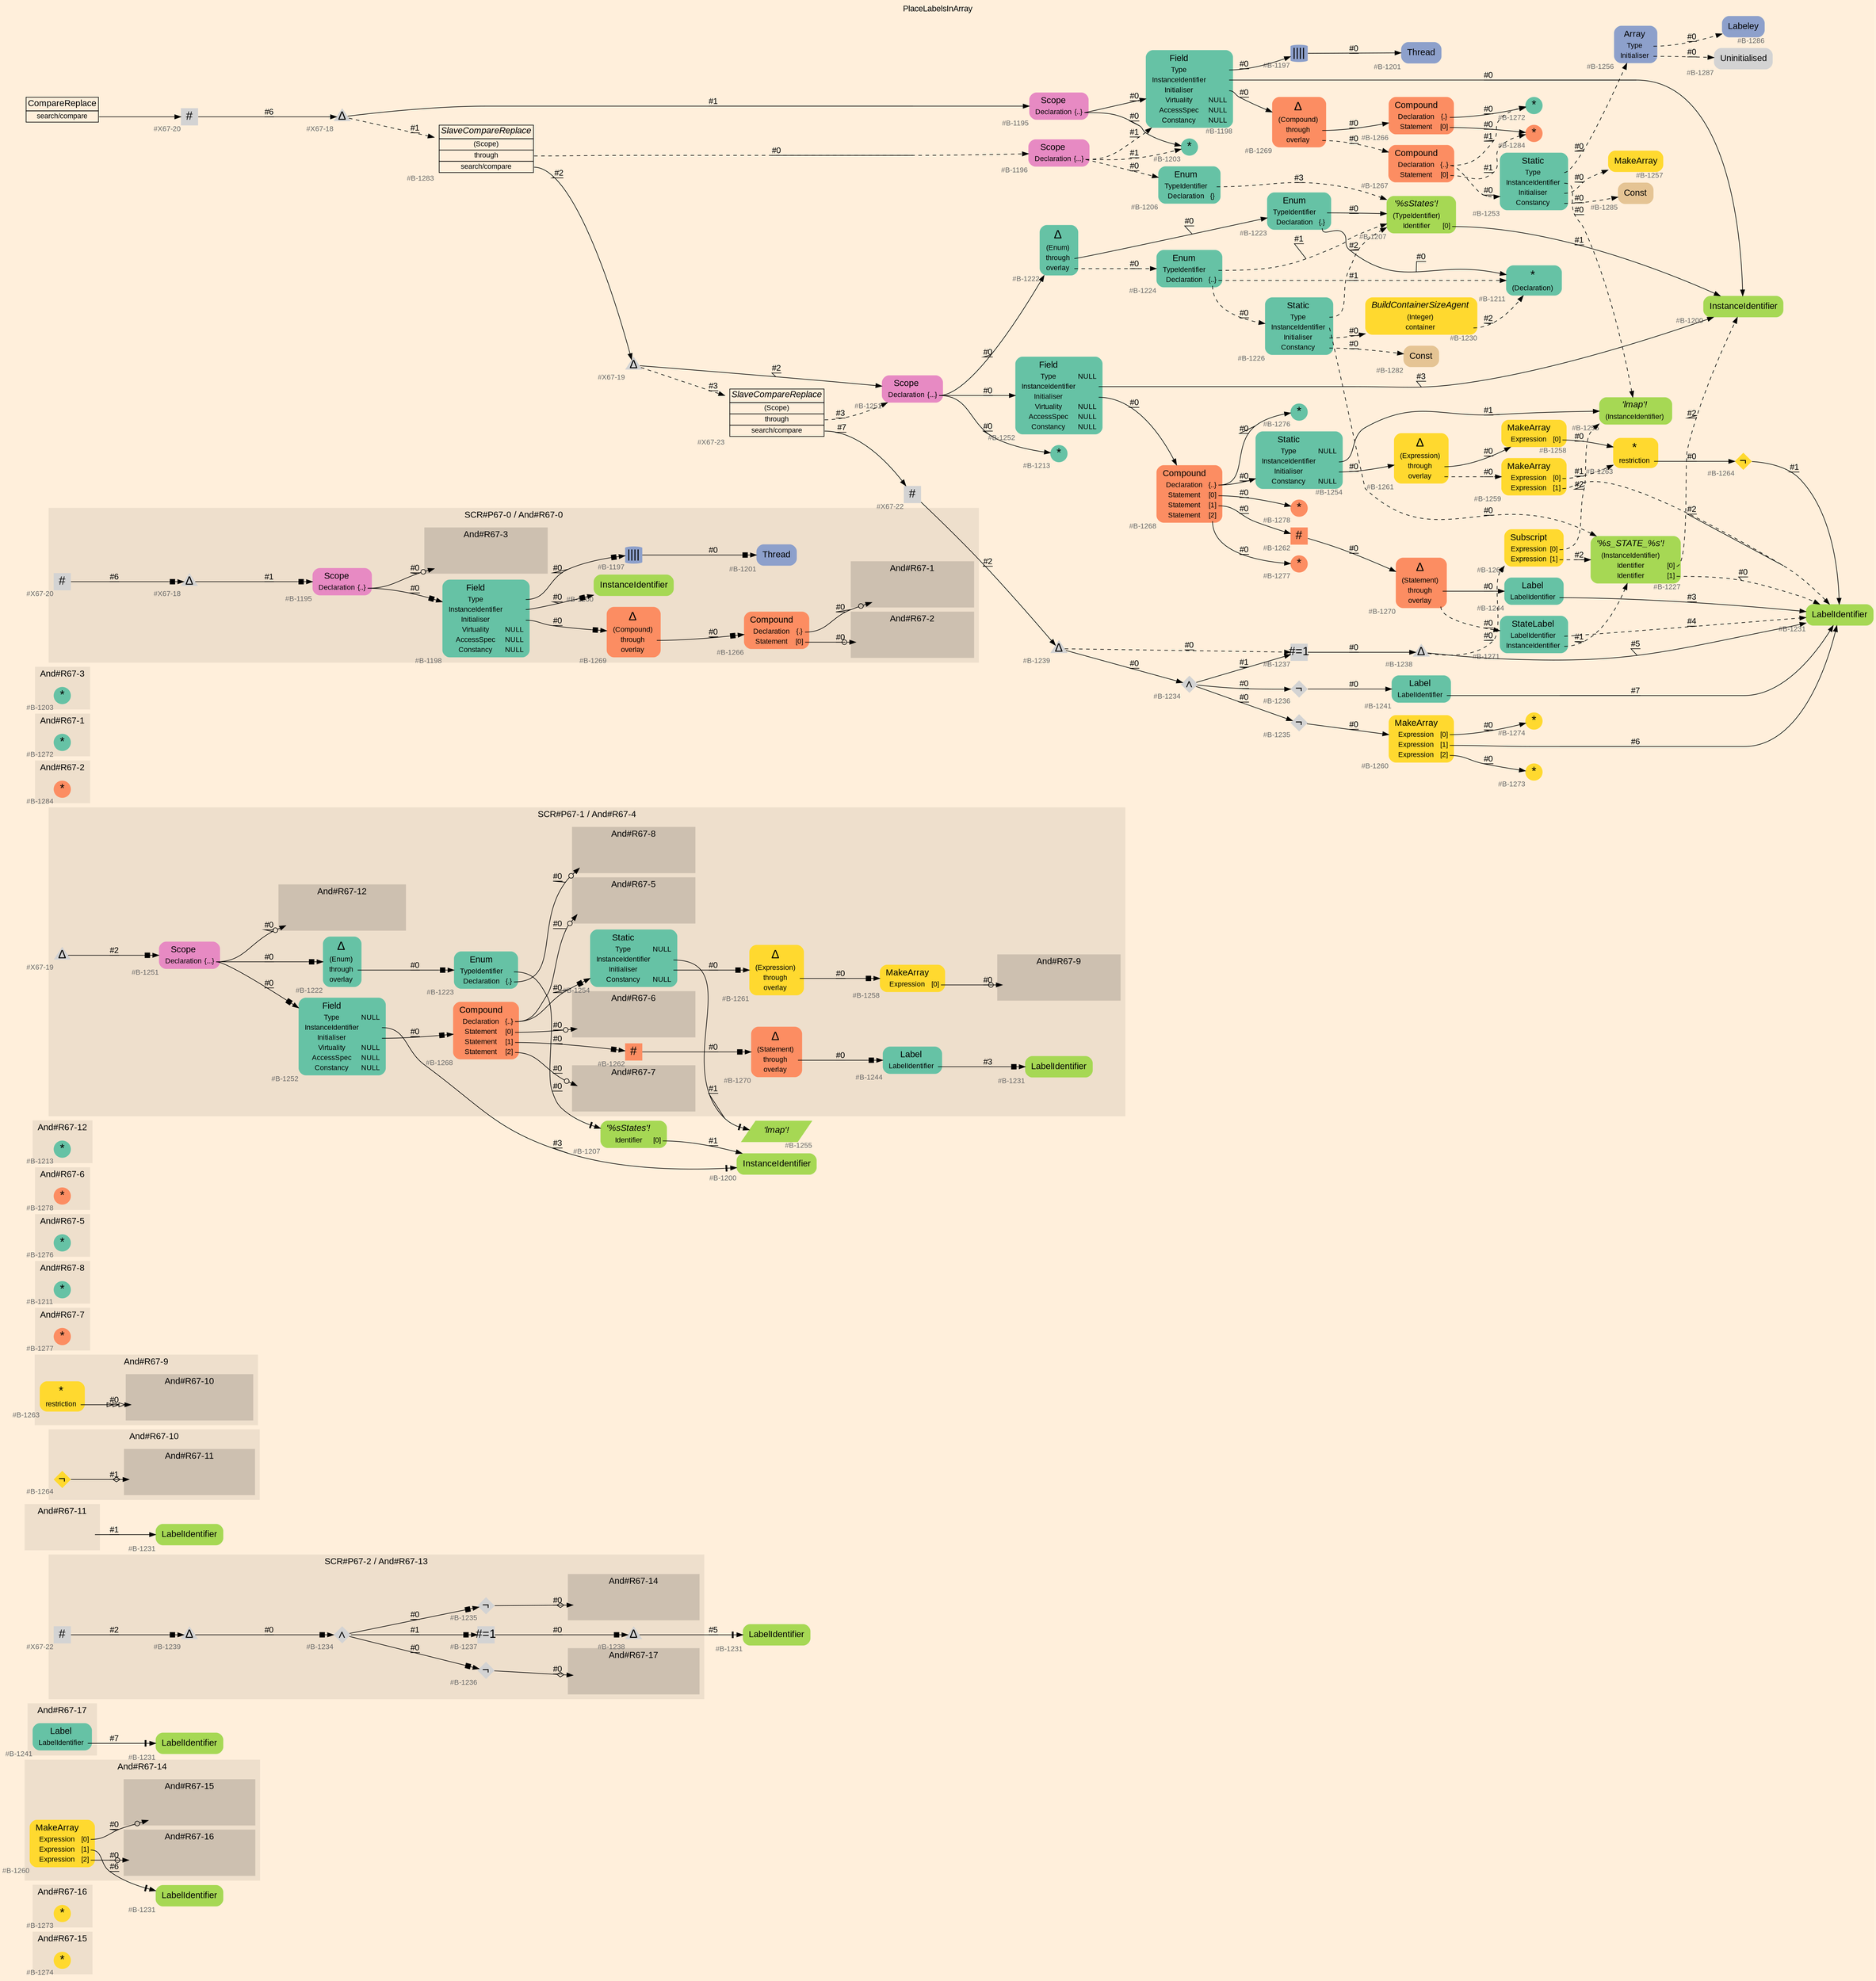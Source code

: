 digraph "PlaceLabelsInArray" {
label = "PlaceLabelsInArray"
labelloc = t
graph [
    rankdir = "LR"
    ranksep = 0.3
    bgcolor = antiquewhite1
    color = black
    fontcolor = black
    fontname = "Arial"
];
node [
    fontname = "Arial"
];
edge [
    fontname = "Arial"
];

// -------------------- figure And#R67-15 --------------------
// -------- region And#R67-15 ----------
subgraph "clusterAnd#R67-15" {
    label = "And#R67-15"
    style = "filled"
    color = antiquewhite2
    fontsize = "15"
    // -------- block And#R67-15/#B-1274 ----------
    "And#R67-15/#B-1274" [
        fillcolor = "/set28/6"
        xlabel = "#B-1274"
        fontsize = "12"
        fontcolor = grey40
        shape = "circle"
        label = <<FONT COLOR="black" POINT-SIZE="20">*</FONT>>
        style = "filled"
        penwidth = 0.0
        fixedsize = true
        width = 0.4
        height = 0.4
    ];
    
}


// -------------------- figure And#R67-16 --------------------
// -------- region And#R67-16 ----------
subgraph "clusterAnd#R67-16" {
    label = "And#R67-16"
    style = "filled"
    color = antiquewhite2
    fontsize = "15"
    // -------- block And#R67-16/#B-1273 ----------
    "And#R67-16/#B-1273" [
        fillcolor = "/set28/6"
        xlabel = "#B-1273"
        fontsize = "12"
        fontcolor = grey40
        shape = "circle"
        label = <<FONT COLOR="black" POINT-SIZE="20">*</FONT>>
        style = "filled"
        penwidth = 0.0
        fixedsize = true
        width = 0.4
        height = 0.4
    ];
    
}


// -------------------- figure And#R67-14 --------------------
// -------- region And#R67-14 ----------
subgraph "clusterAnd#R67-14" {
    label = "And#R67-14"
    style = "filled"
    color = antiquewhite2
    fontsize = "15"
    // -------- block And#R67-14/#B-1260 ----------
    "And#R67-14/#B-1260" [
        fillcolor = "/set28/6"
        xlabel = "#B-1260"
        fontsize = "12"
        fontcolor = grey40
        shape = "plaintext"
        label = <<TABLE BORDER="0" CELLBORDER="0" CELLSPACING="0">
         <TR><TD><FONT COLOR="black" POINT-SIZE="15">MakeArray</FONT></TD></TR>
         <TR><TD><FONT COLOR="black" POINT-SIZE="12">Expression</FONT></TD><TD PORT="port0"><FONT COLOR="black" POINT-SIZE="12">[0]</FONT></TD></TR>
         <TR><TD><FONT COLOR="black" POINT-SIZE="12">Expression</FONT></TD><TD PORT="port1"><FONT COLOR="black" POINT-SIZE="12">[1]</FONT></TD></TR>
         <TR><TD><FONT COLOR="black" POINT-SIZE="12">Expression</FONT></TD><TD PORT="port2"><FONT COLOR="black" POINT-SIZE="12">[2]</FONT></TD></TR>
        </TABLE>>
        style = "rounded,filled"
    ];
    
    // -------- region And#R67-14/And#R67-16 ----------
    subgraph "clusterAnd#R67-14/And#R67-16" {
        label = "And#R67-16"
        style = "filled"
        color = antiquewhite3
        fontsize = "15"
        // -------- block And#R67-14/And#R67-16/#B-1273 ----------
        "And#R67-14/And#R67-16/#B-1273" [
            fillcolor = "/set28/6"
            xlabel = "#B-1273"
            fontsize = "12"
            fontcolor = grey40
            shape = "none"
            style = "invisible"
        ];
        
    }
    
    // -------- region And#R67-14/And#R67-15 ----------
    subgraph "clusterAnd#R67-14/And#R67-15" {
        label = "And#R67-15"
        style = "filled"
        color = antiquewhite3
        fontsize = "15"
        // -------- block And#R67-14/And#R67-15/#B-1274 ----------
        "And#R67-14/And#R67-15/#B-1274" [
            fillcolor = "/set28/6"
            xlabel = "#B-1274"
            fontsize = "12"
            fontcolor = grey40
            shape = "none"
            style = "invisible"
        ];
        
    }
    
}

// -------- block And#R67-14/#B-1231 ----------
"And#R67-14/#B-1231" [
    fillcolor = "/set28/5"
    xlabel = "#B-1231"
    fontsize = "12"
    fontcolor = grey40
    shape = "plaintext"
    label = <<TABLE BORDER="0" CELLBORDER="0" CELLSPACING="0">
     <TR><TD><FONT COLOR="black" POINT-SIZE="15">LabelIdentifier</FONT></TD></TR>
    </TABLE>>
    style = "rounded,filled"
];

"And#R67-14/#B-1260":port0 -> "And#R67-14/And#R67-15/#B-1274" [
    arrowhead="normalnoneodot"
    label = "#0"
    decorate = true
    color = black
    fontcolor = black
];

"And#R67-14/#B-1260":port1 -> "And#R67-14/#B-1231" [
    arrowhead="normalnonetee"
    label = "#6"
    decorate = true
    color = black
    fontcolor = black
];

"And#R67-14/#B-1260":port2 -> "And#R67-14/And#R67-16/#B-1273" [
    arrowhead="normalnoneodot"
    label = "#0"
    decorate = true
    color = black
    fontcolor = black
];


// -------------------- figure And#R67-17 --------------------
// -------- region And#R67-17 ----------
subgraph "clusterAnd#R67-17" {
    label = "And#R67-17"
    style = "filled"
    color = antiquewhite2
    fontsize = "15"
    // -------- block And#R67-17/#B-1241 ----------
    "And#R67-17/#B-1241" [
        fillcolor = "/set28/1"
        xlabel = "#B-1241"
        fontsize = "12"
        fontcolor = grey40
        shape = "plaintext"
        label = <<TABLE BORDER="0" CELLBORDER="0" CELLSPACING="0">
         <TR><TD><FONT COLOR="black" POINT-SIZE="15">Label</FONT></TD></TR>
         <TR><TD><FONT COLOR="black" POINT-SIZE="12">LabelIdentifier</FONT></TD><TD PORT="port0"></TD></TR>
        </TABLE>>
        style = "rounded,filled"
    ];
    
}

// -------- block And#R67-17/#B-1231 ----------
"And#R67-17/#B-1231" [
    fillcolor = "/set28/5"
    xlabel = "#B-1231"
    fontsize = "12"
    fontcolor = grey40
    shape = "plaintext"
    label = <<TABLE BORDER="0" CELLBORDER="0" CELLSPACING="0">
     <TR><TD><FONT COLOR="black" POINT-SIZE="15">LabelIdentifier</FONT></TD></TR>
    </TABLE>>
    style = "rounded,filled"
];

"And#R67-17/#B-1241":port0 -> "And#R67-17/#B-1231" [
    arrowhead="normalnonetee"
    label = "#7"
    decorate = true
    color = black
    fontcolor = black
];


// -------------------- figure And#R67-13 --------------------
// -------- region And#R67-13 ----------
subgraph "clusterAnd#R67-13" {
    label = "SCR#P67-2 / And#R67-13"
    style = "filled"
    color = antiquewhite2
    fontsize = "15"
    // -------- block And#R67-13/#B-1234 ----------
    "And#R67-13/#B-1234" [
        xlabel = "#B-1234"
        fontsize = "12"
        fontcolor = grey40
        shape = "diamond"
        label = <<FONT COLOR="black" POINT-SIZE="20">∧</FONT>>
        style = "filled"
        penwidth = 0.0
        fixedsize = true
        width = 0.4
        height = 0.4
    ];
    
    // -------- block And#R67-13/#B-1238 ----------
    "And#R67-13/#B-1238" [
        xlabel = "#B-1238"
        fontsize = "12"
        fontcolor = grey40
        shape = "triangle"
        label = <<FONT COLOR="black" POINT-SIZE="20">Δ</FONT>>
        style = "filled"
        penwidth = 0.0
        fixedsize = true
        width = 0.4
        height = 0.4
    ];
    
    // -------- block And#R67-13/#B-1236 ----------
    "And#R67-13/#B-1236" [
        xlabel = "#B-1236"
        fontsize = "12"
        fontcolor = grey40
        shape = "diamond"
        label = <<FONT COLOR="black" POINT-SIZE="20">¬</FONT>>
        style = "filled"
        penwidth = 0.0
        fixedsize = true
        width = 0.4
        height = 0.4
    ];
    
    // -------- block And#R67-13/#X67-22 ----------
    "And#R67-13/#X67-22" [
        xlabel = "#X67-22"
        fontsize = "12"
        fontcolor = grey40
        shape = "square"
        label = <<FONT COLOR="black" POINT-SIZE="20">#</FONT>>
        style = "filled"
        penwidth = 0.0
        fixedsize = true
        width = 0.4
        height = 0.4
    ];
    
    // -------- block And#R67-13/#B-1239 ----------
    "And#R67-13/#B-1239" [
        xlabel = "#B-1239"
        fontsize = "12"
        fontcolor = grey40
        shape = "triangle"
        label = <<FONT COLOR="black" POINT-SIZE="20">Δ</FONT>>
        style = "filled"
        penwidth = 0.0
        fixedsize = true
        width = 0.4
        height = 0.4
    ];
    
    // -------- block And#R67-13/#B-1237 ----------
    "And#R67-13/#B-1237" [
        xlabel = "#B-1237"
        fontsize = "12"
        fontcolor = grey40
        shape = "square"
        label = <<FONT COLOR="black" POINT-SIZE="20">#=1</FONT>>
        style = "filled"
        penwidth = 0.0
        fixedsize = true
        width = 0.4
        height = 0.4
    ];
    
    // -------- block And#R67-13/#B-1235 ----------
    "And#R67-13/#B-1235" [
        xlabel = "#B-1235"
        fontsize = "12"
        fontcolor = grey40
        shape = "diamond"
        label = <<FONT COLOR="black" POINT-SIZE="20">¬</FONT>>
        style = "filled"
        penwidth = 0.0
        fixedsize = true
        width = 0.4
        height = 0.4
    ];
    
    // -------- region And#R67-13/And#R67-17 ----------
    subgraph "clusterAnd#R67-13/And#R67-17" {
        label = "And#R67-17"
        style = "filled"
        color = antiquewhite3
        fontsize = "15"
        // -------- block And#R67-13/And#R67-17/#B-1241 ----------
        "And#R67-13/And#R67-17/#B-1241" [
            fillcolor = "/set28/1"
            xlabel = "#B-1241"
            fontsize = "12"
            fontcolor = grey40
            shape = "none"
            style = "invisible"
        ];
        
    }
    
    // -------- region And#R67-13/And#R67-14 ----------
    subgraph "clusterAnd#R67-13/And#R67-14" {
        label = "And#R67-14"
        style = "filled"
        color = antiquewhite3
        fontsize = "15"
        // -------- block And#R67-13/And#R67-14/#B-1260 ----------
        "And#R67-13/And#R67-14/#B-1260" [
            fillcolor = "/set28/6"
            xlabel = "#B-1260"
            fontsize = "12"
            fontcolor = grey40
            shape = "none"
            style = "invisible"
        ];
        
    }
    
}

// -------- block And#R67-13/#B-1231 ----------
"And#R67-13/#B-1231" [
    fillcolor = "/set28/5"
    xlabel = "#B-1231"
    fontsize = "12"
    fontcolor = grey40
    shape = "plaintext"
    label = <<TABLE BORDER="0" CELLBORDER="0" CELLSPACING="0">
     <TR><TD><FONT COLOR="black" POINT-SIZE="15">LabelIdentifier</FONT></TD></TR>
    </TABLE>>
    style = "rounded,filled"
];

"And#R67-13/#B-1234" -> "And#R67-13/#B-1237" [
    arrowhead="normalnonebox"
    label = "#1"
    decorate = true
    color = black
    fontcolor = black
];

"And#R67-13/#B-1234" -> "And#R67-13/#B-1235" [
    arrowhead="normalnonebox"
    label = "#0"
    decorate = true
    color = black
    fontcolor = black
];

"And#R67-13/#B-1234" -> "And#R67-13/#B-1236" [
    arrowhead="normalnonebox"
    label = "#0"
    decorate = true
    color = black
    fontcolor = black
];

"And#R67-13/#B-1238" -> "And#R67-13/#B-1231" [
    arrowhead="normalnonetee"
    label = "#5"
    decorate = true
    color = black
    fontcolor = black
];

"And#R67-13/#B-1236" -> "And#R67-13/And#R67-17/#B-1241" [
    arrowhead="normalnoneodiamond"
    label = "#0"
    decorate = true
    color = black
    fontcolor = black
];

"And#R67-13/#X67-22" -> "And#R67-13/#B-1239" [
    arrowhead="normalnonebox"
    label = "#2"
    decorate = true
    color = black
    fontcolor = black
];

"And#R67-13/#B-1239" -> "And#R67-13/#B-1234" [
    arrowhead="normalnonebox"
    label = "#0"
    decorate = true
    color = black
    fontcolor = black
];

"And#R67-13/#B-1237" -> "And#R67-13/#B-1238" [
    arrowhead="normalnonebox"
    label = "#0"
    decorate = true
    color = black
    fontcolor = black
];

"And#R67-13/#B-1235" -> "And#R67-13/And#R67-14/#B-1260" [
    arrowhead="normalnoneodiamond"
    label = "#0"
    decorate = true
    color = black
    fontcolor = black
];


// -------------------- figure And#R67-11 --------------------
// -------- region And#R67-11 ----------
subgraph "clusterAnd#R67-11" {
    label = "And#R67-11"
    style = "filled"
    color = antiquewhite2
    fontsize = "15"
    // -------- block And#R67-11/IRIP ----------
    "And#R67-11/IRIP" [
        fontsize = "12"
        fontcolor = grey40
        shape = "none"
        style = "invisible"
    ];
    
}

// -------- block And#R67-11/#B-1231 ----------
"And#R67-11/#B-1231" [
    fillcolor = "/set28/5"
    xlabel = "#B-1231"
    fontsize = "12"
    fontcolor = grey40
    shape = "plaintext"
    label = <<TABLE BORDER="0" CELLBORDER="0" CELLSPACING="0">
     <TR><TD><FONT COLOR="black" POINT-SIZE="15">LabelIdentifier</FONT></TD></TR>
    </TABLE>>
    style = "rounded,filled"
];

"And#R67-11/IRIP" -> "And#R67-11/#B-1231" [
    label = "#1"
    decorate = true
    color = black
    fontcolor = black
];


// -------------------- figure And#R67-10 --------------------
// -------- region And#R67-10 ----------
subgraph "clusterAnd#R67-10" {
    label = "And#R67-10"
    style = "filled"
    color = antiquewhite2
    fontsize = "15"
    // -------- block And#R67-10/#B-1264 ----------
    "And#R67-10/#B-1264" [
        fillcolor = "/set28/6"
        xlabel = "#B-1264"
        fontsize = "12"
        fontcolor = grey40
        shape = "diamond"
        label = <<FONT COLOR="black" POINT-SIZE="20">¬</FONT>>
        style = "filled"
        penwidth = 0.0
        fixedsize = true
        width = 0.4
        height = 0.4
    ];
    
    // -------- region And#R67-10/And#R67-11 ----------
    subgraph "clusterAnd#R67-10/And#R67-11" {
        label = "And#R67-11"
        style = "filled"
        color = antiquewhite3
        fontsize = "15"
        // -------- block And#R67-10/And#R67-11/#B-1231 ----------
        "And#R67-10/And#R67-11/#B-1231" [
            fillcolor = "/set28/5"
            xlabel = "#B-1231"
            fontsize = "12"
            fontcolor = grey40
            shape = "none"
            style = "invisible"
        ];
        
    }
    
}

"And#R67-10/#B-1264" -> "And#R67-10/And#R67-11/#B-1231" [
    arrowhead="normalnoneodiamond"
    label = "#1"
    decorate = true
    color = black
    fontcolor = black
];


// -------------------- figure And#R67-9 --------------------
// -------- region And#R67-9 ----------
subgraph "clusterAnd#R67-9" {
    label = "And#R67-9"
    style = "filled"
    color = antiquewhite2
    fontsize = "15"
    // -------- block And#R67-9/#B-1263 ----------
    "And#R67-9/#B-1263" [
        fillcolor = "/set28/6"
        xlabel = "#B-1263"
        fontsize = "12"
        fontcolor = grey40
        shape = "plaintext"
        label = <<TABLE BORDER="0" CELLBORDER="0" CELLSPACING="0">
         <TR><TD><FONT COLOR="black" POINT-SIZE="20">*</FONT></TD></TR>
         <TR><TD><FONT COLOR="black" POINT-SIZE="12">restriction</FONT></TD><TD PORT="port0"></TD></TR>
        </TABLE>>
        style = "rounded,filled"
    ];
    
    // -------- region And#R67-9/And#R67-10 ----------
    subgraph "clusterAnd#R67-9/And#R67-10" {
        label = "And#R67-10"
        style = "filled"
        color = antiquewhite3
        fontsize = "15"
        // -------- block And#R67-9/And#R67-10/#B-1264 ----------
        "And#R67-9/And#R67-10/#B-1264" [
            fillcolor = "/set28/6"
            xlabel = "#B-1264"
            fontsize = "12"
            fontcolor = grey40
            shape = "none"
            style = "invisible"
        ];
        
    }
    
}

"And#R67-9/#B-1263":port0 -> "And#R67-9/And#R67-10/#B-1264" [
    arrowhead="normalonormalonormalonormal"
    label = "#0"
    decorate = true
    color = black
    fontcolor = black
];


// -------------------- figure And#R67-7 --------------------
// -------- region And#R67-7 ----------
subgraph "clusterAnd#R67-7" {
    label = "And#R67-7"
    style = "filled"
    color = antiquewhite2
    fontsize = "15"
    // -------- block And#R67-7/#B-1277 ----------
    "And#R67-7/#B-1277" [
        fillcolor = "/set28/2"
        xlabel = "#B-1277"
        fontsize = "12"
        fontcolor = grey40
        shape = "circle"
        label = <<FONT COLOR="black" POINT-SIZE="20">*</FONT>>
        style = "filled"
        penwidth = 0.0
        fixedsize = true
        width = 0.4
        height = 0.4
    ];
    
}


// -------------------- figure And#R67-8 --------------------
// -------- region And#R67-8 ----------
subgraph "clusterAnd#R67-8" {
    label = "And#R67-8"
    style = "filled"
    color = antiquewhite2
    fontsize = "15"
    // -------- block And#R67-8/#B-1211 ----------
    "And#R67-8/#B-1211" [
        fillcolor = "/set28/1"
        xlabel = "#B-1211"
        fontsize = "12"
        fontcolor = grey40
        shape = "circle"
        label = <<FONT COLOR="black" POINT-SIZE="20">*</FONT>>
        style = "filled"
        penwidth = 0.0
        fixedsize = true
        width = 0.4
        height = 0.4
    ];
    
}


// -------------------- figure And#R67-5 --------------------
// -------- region And#R67-5 ----------
subgraph "clusterAnd#R67-5" {
    label = "And#R67-5"
    style = "filled"
    color = antiquewhite2
    fontsize = "15"
    // -------- block And#R67-5/#B-1276 ----------
    "And#R67-5/#B-1276" [
        fillcolor = "/set28/1"
        xlabel = "#B-1276"
        fontsize = "12"
        fontcolor = grey40
        shape = "circle"
        label = <<FONT COLOR="black" POINT-SIZE="20">*</FONT>>
        style = "filled"
        penwidth = 0.0
        fixedsize = true
        width = 0.4
        height = 0.4
    ];
    
}


// -------------------- figure And#R67-6 --------------------
// -------- region And#R67-6 ----------
subgraph "clusterAnd#R67-6" {
    label = "And#R67-6"
    style = "filled"
    color = antiquewhite2
    fontsize = "15"
    // -------- block And#R67-6/#B-1278 ----------
    "And#R67-6/#B-1278" [
        fillcolor = "/set28/2"
        xlabel = "#B-1278"
        fontsize = "12"
        fontcolor = grey40
        shape = "circle"
        label = <<FONT COLOR="black" POINT-SIZE="20">*</FONT>>
        style = "filled"
        penwidth = 0.0
        fixedsize = true
        width = 0.4
        height = 0.4
    ];
    
}


// -------------------- figure And#R67-12 --------------------
// -------- region And#R67-12 ----------
subgraph "clusterAnd#R67-12" {
    label = "And#R67-12"
    style = "filled"
    color = antiquewhite2
    fontsize = "15"
    // -------- block And#R67-12/#B-1213 ----------
    "And#R67-12/#B-1213" [
        fillcolor = "/set28/1"
        xlabel = "#B-1213"
        fontsize = "12"
        fontcolor = grey40
        shape = "circle"
        label = <<FONT COLOR="black" POINT-SIZE="20">*</FONT>>
        style = "filled"
        penwidth = 0.0
        fixedsize = true
        width = 0.4
        height = 0.4
    ];
    
}


// -------------------- figure And#R67-4 --------------------
// -------- region And#R67-4 ----------
subgraph "clusterAnd#R67-4" {
    label = "SCR#P67-1 / And#R67-4"
    style = "filled"
    color = antiquewhite2
    fontsize = "15"
    // -------- block And#R67-4/#B-1268 ----------
    "And#R67-4/#B-1268" [
        fillcolor = "/set28/2"
        xlabel = "#B-1268"
        fontsize = "12"
        fontcolor = grey40
        shape = "plaintext"
        label = <<TABLE BORDER="0" CELLBORDER="0" CELLSPACING="0">
         <TR><TD><FONT COLOR="black" POINT-SIZE="15">Compound</FONT></TD></TR>
         <TR><TD><FONT COLOR="black" POINT-SIZE="12">Declaration</FONT></TD><TD PORT="port0"><FONT COLOR="black" POINT-SIZE="12">{..}</FONT></TD></TR>
         <TR><TD><FONT COLOR="black" POINT-SIZE="12">Statement</FONT></TD><TD PORT="port1"><FONT COLOR="black" POINT-SIZE="12">[0]</FONT></TD></TR>
         <TR><TD><FONT COLOR="black" POINT-SIZE="12">Statement</FONT></TD><TD PORT="port2"><FONT COLOR="black" POINT-SIZE="12">[1]</FONT></TD></TR>
         <TR><TD><FONT COLOR="black" POINT-SIZE="12">Statement</FONT></TD><TD PORT="port3"><FONT COLOR="black" POINT-SIZE="12">[2]</FONT></TD></TR>
        </TABLE>>
        style = "rounded,filled"
    ];
    
    // -------- block And#R67-4/#B-1252 ----------
    "And#R67-4/#B-1252" [
        fillcolor = "/set28/1"
        xlabel = "#B-1252"
        fontsize = "12"
        fontcolor = grey40
        shape = "plaintext"
        label = <<TABLE BORDER="0" CELLBORDER="0" CELLSPACING="0">
         <TR><TD><FONT COLOR="black" POINT-SIZE="15">Field</FONT></TD></TR>
         <TR><TD><FONT COLOR="black" POINT-SIZE="12">Type</FONT></TD><TD PORT="port0"><FONT COLOR="black" POINT-SIZE="12">NULL</FONT></TD></TR>
         <TR><TD><FONT COLOR="black" POINT-SIZE="12">InstanceIdentifier</FONT></TD><TD PORT="port1"></TD></TR>
         <TR><TD><FONT COLOR="black" POINT-SIZE="12">Initialiser</FONT></TD><TD PORT="port2"></TD></TR>
         <TR><TD><FONT COLOR="black" POINT-SIZE="12">Virtuality</FONT></TD><TD PORT="port3"><FONT COLOR="black" POINT-SIZE="12">NULL</FONT></TD></TR>
         <TR><TD><FONT COLOR="black" POINT-SIZE="12">AccessSpec</FONT></TD><TD PORT="port4"><FONT COLOR="black" POINT-SIZE="12">NULL</FONT></TD></TR>
         <TR><TD><FONT COLOR="black" POINT-SIZE="12">Constancy</FONT></TD><TD PORT="port5"><FONT COLOR="black" POINT-SIZE="12">NULL</FONT></TD></TR>
        </TABLE>>
        style = "rounded,filled"
    ];
    
    // -------- block And#R67-4/#B-1223 ----------
    "And#R67-4/#B-1223" [
        fillcolor = "/set28/1"
        xlabel = "#B-1223"
        fontsize = "12"
        fontcolor = grey40
        shape = "plaintext"
        label = <<TABLE BORDER="0" CELLBORDER="0" CELLSPACING="0">
         <TR><TD><FONT COLOR="black" POINT-SIZE="15">Enum</FONT></TD></TR>
         <TR><TD><FONT COLOR="black" POINT-SIZE="12">TypeIdentifier</FONT></TD><TD PORT="port0"></TD></TR>
         <TR><TD><FONT COLOR="black" POINT-SIZE="12">Declaration</FONT></TD><TD PORT="port1"><FONT COLOR="black" POINT-SIZE="12">{.}</FONT></TD></TR>
        </TABLE>>
        style = "rounded,filled"
    ];
    
    // -------- block And#R67-4/#B-1261 ----------
    "And#R67-4/#B-1261" [
        fillcolor = "/set28/6"
        xlabel = "#B-1261"
        fontsize = "12"
        fontcolor = grey40
        shape = "plaintext"
        label = <<TABLE BORDER="0" CELLBORDER="0" CELLSPACING="0">
         <TR><TD><FONT COLOR="black" POINT-SIZE="20">Δ</FONT></TD></TR>
         <TR><TD><FONT COLOR="black" POINT-SIZE="12">(Expression)</FONT></TD><TD PORT="port0"></TD></TR>
         <TR><TD><FONT COLOR="black" POINT-SIZE="12">through</FONT></TD><TD PORT="port1"></TD></TR>
         <TR><TD><FONT COLOR="black" POINT-SIZE="12">overlay</FONT></TD><TD PORT="port2"></TD></TR>
        </TABLE>>
        style = "rounded,filled"
    ];
    
    // -------- block And#R67-4/#X67-19 ----------
    "And#R67-4/#X67-19" [
        xlabel = "#X67-19"
        fontsize = "12"
        fontcolor = grey40
        shape = "triangle"
        label = <<FONT COLOR="black" POINT-SIZE="20">Δ</FONT>>
        style = "filled"
        penwidth = 0.0
        fixedsize = true
        width = 0.4
        height = 0.4
    ];
    
    // -------- block And#R67-4/#B-1244 ----------
    "And#R67-4/#B-1244" [
        fillcolor = "/set28/1"
        xlabel = "#B-1244"
        fontsize = "12"
        fontcolor = grey40
        shape = "plaintext"
        label = <<TABLE BORDER="0" CELLBORDER="0" CELLSPACING="0">
         <TR><TD><FONT COLOR="black" POINT-SIZE="15">Label</FONT></TD></TR>
         <TR><TD><FONT COLOR="black" POINT-SIZE="12">LabelIdentifier</FONT></TD><TD PORT="port0"></TD></TR>
        </TABLE>>
        style = "rounded,filled"
    ];
    
    // -------- block And#R67-4/#B-1254 ----------
    "And#R67-4/#B-1254" [
        fillcolor = "/set28/1"
        xlabel = "#B-1254"
        fontsize = "12"
        fontcolor = grey40
        shape = "plaintext"
        label = <<TABLE BORDER="0" CELLBORDER="0" CELLSPACING="0">
         <TR><TD><FONT COLOR="black" POINT-SIZE="15">Static</FONT></TD></TR>
         <TR><TD><FONT COLOR="black" POINT-SIZE="12">Type</FONT></TD><TD PORT="port0"><FONT COLOR="black" POINT-SIZE="12">NULL</FONT></TD></TR>
         <TR><TD><FONT COLOR="black" POINT-SIZE="12">InstanceIdentifier</FONT></TD><TD PORT="port1"></TD></TR>
         <TR><TD><FONT COLOR="black" POINT-SIZE="12">Initialiser</FONT></TD><TD PORT="port2"></TD></TR>
         <TR><TD><FONT COLOR="black" POINT-SIZE="12">Constancy</FONT></TD><TD PORT="port3"><FONT COLOR="black" POINT-SIZE="12">NULL</FONT></TD></TR>
        </TABLE>>
        style = "rounded,filled"
    ];
    
    // -------- block And#R67-4/#B-1258 ----------
    "And#R67-4/#B-1258" [
        fillcolor = "/set28/6"
        xlabel = "#B-1258"
        fontsize = "12"
        fontcolor = grey40
        shape = "plaintext"
        label = <<TABLE BORDER="0" CELLBORDER="0" CELLSPACING="0">
         <TR><TD><FONT COLOR="black" POINT-SIZE="15">MakeArray</FONT></TD></TR>
         <TR><TD><FONT COLOR="black" POINT-SIZE="12">Expression</FONT></TD><TD PORT="port0"><FONT COLOR="black" POINT-SIZE="12">[0]</FONT></TD></TR>
        </TABLE>>
        style = "rounded,filled"
    ];
    
    // -------- block And#R67-4/#B-1222 ----------
    "And#R67-4/#B-1222" [
        fillcolor = "/set28/1"
        xlabel = "#B-1222"
        fontsize = "12"
        fontcolor = grey40
        shape = "plaintext"
        label = <<TABLE BORDER="0" CELLBORDER="0" CELLSPACING="0">
         <TR><TD><FONT COLOR="black" POINT-SIZE="20">Δ</FONT></TD></TR>
         <TR><TD><FONT COLOR="black" POINT-SIZE="12">(Enum)</FONT></TD><TD PORT="port0"></TD></TR>
         <TR><TD><FONT COLOR="black" POINT-SIZE="12">through</FONT></TD><TD PORT="port1"></TD></TR>
         <TR><TD><FONT COLOR="black" POINT-SIZE="12">overlay</FONT></TD><TD PORT="port2"></TD></TR>
        </TABLE>>
        style = "rounded,filled"
    ];
    
    // -------- block And#R67-4/#B-1270 ----------
    "And#R67-4/#B-1270" [
        fillcolor = "/set28/2"
        xlabel = "#B-1270"
        fontsize = "12"
        fontcolor = grey40
        shape = "plaintext"
        label = <<TABLE BORDER="0" CELLBORDER="0" CELLSPACING="0">
         <TR><TD><FONT COLOR="black" POINT-SIZE="20">Δ</FONT></TD></TR>
         <TR><TD><FONT COLOR="black" POINT-SIZE="12">(Statement)</FONT></TD><TD PORT="port0"></TD></TR>
         <TR><TD><FONT COLOR="black" POINT-SIZE="12">through</FONT></TD><TD PORT="port1"></TD></TR>
         <TR><TD><FONT COLOR="black" POINT-SIZE="12">overlay</FONT></TD><TD PORT="port2"></TD></TR>
        </TABLE>>
        style = "rounded,filled"
    ];
    
    // -------- block And#R67-4/#B-1231 ----------
    "And#R67-4/#B-1231" [
        fillcolor = "/set28/5"
        xlabel = "#B-1231"
        fontsize = "12"
        fontcolor = grey40
        shape = "plaintext"
        label = <<TABLE BORDER="0" CELLBORDER="0" CELLSPACING="0">
         <TR><TD><FONT COLOR="black" POINT-SIZE="15">LabelIdentifier</FONT></TD></TR>
        </TABLE>>
        style = "rounded,filled"
    ];
    
    // -------- block And#R67-4/#B-1251 ----------
    "And#R67-4/#B-1251" [
        fillcolor = "/set28/4"
        xlabel = "#B-1251"
        fontsize = "12"
        fontcolor = grey40
        shape = "plaintext"
        label = <<TABLE BORDER="0" CELLBORDER="0" CELLSPACING="0">
         <TR><TD><FONT COLOR="black" POINT-SIZE="15">Scope</FONT></TD></TR>
         <TR><TD><FONT COLOR="black" POINT-SIZE="12">Declaration</FONT></TD><TD PORT="port0"><FONT COLOR="black" POINT-SIZE="12">{...}</FONT></TD></TR>
        </TABLE>>
        style = "rounded,filled"
    ];
    
    // -------- block And#R67-4/#B-1262 ----------
    "And#R67-4/#B-1262" [
        fillcolor = "/set28/2"
        xlabel = "#B-1262"
        fontsize = "12"
        fontcolor = grey40
        shape = "square"
        label = <<FONT COLOR="black" POINT-SIZE="20">#</FONT>>
        style = "filled"
        penwidth = 0.0
        fixedsize = true
        width = 0.4
        height = 0.4
    ];
    
    // -------- region And#R67-4/And#R67-12 ----------
    subgraph "clusterAnd#R67-4/And#R67-12" {
        label = "And#R67-12"
        style = "filled"
        color = antiquewhite3
        fontsize = "15"
        // -------- block And#R67-4/And#R67-12/#B-1213 ----------
        "And#R67-4/And#R67-12/#B-1213" [
            fillcolor = "/set28/1"
            xlabel = "#B-1213"
            fontsize = "12"
            fontcolor = grey40
            shape = "none"
            style = "invisible"
        ];
        
    }
    
    // -------- region And#R67-4/And#R67-6 ----------
    subgraph "clusterAnd#R67-4/And#R67-6" {
        label = "And#R67-6"
        style = "filled"
        color = antiquewhite3
        fontsize = "15"
        // -------- block And#R67-4/And#R67-6/#B-1278 ----------
        "And#R67-4/And#R67-6/#B-1278" [
            fillcolor = "/set28/2"
            xlabel = "#B-1278"
            fontsize = "12"
            fontcolor = grey40
            shape = "none"
            style = "invisible"
        ];
        
    }
    
    // -------- region And#R67-4/And#R67-5 ----------
    subgraph "clusterAnd#R67-4/And#R67-5" {
        label = "And#R67-5"
        style = "filled"
        color = antiquewhite3
        fontsize = "15"
        // -------- block And#R67-4/And#R67-5/#B-1276 ----------
        "And#R67-4/And#R67-5/#B-1276" [
            fillcolor = "/set28/1"
            xlabel = "#B-1276"
            fontsize = "12"
            fontcolor = grey40
            shape = "none"
            style = "invisible"
        ];
        
    }
    
    // -------- region And#R67-4/And#R67-8 ----------
    subgraph "clusterAnd#R67-4/And#R67-8" {
        label = "And#R67-8"
        style = "filled"
        color = antiquewhite3
        fontsize = "15"
        // -------- block And#R67-4/And#R67-8/#B-1211 ----------
        "And#R67-4/And#R67-8/#B-1211" [
            fillcolor = "/set28/1"
            xlabel = "#B-1211"
            fontsize = "12"
            fontcolor = grey40
            shape = "none"
            style = "invisible"
        ];
        
    }
    
    // -------- region And#R67-4/And#R67-7 ----------
    subgraph "clusterAnd#R67-4/And#R67-7" {
        label = "And#R67-7"
        style = "filled"
        color = antiquewhite3
        fontsize = "15"
        // -------- block And#R67-4/And#R67-7/#B-1277 ----------
        "And#R67-4/And#R67-7/#B-1277" [
            fillcolor = "/set28/2"
            xlabel = "#B-1277"
            fontsize = "12"
            fontcolor = grey40
            shape = "none"
            style = "invisible"
        ];
        
    }
    
    // -------- region And#R67-4/And#R67-9 ----------
    subgraph "clusterAnd#R67-4/And#R67-9" {
        label = "And#R67-9"
        style = "filled"
        color = antiquewhite3
        fontsize = "15"
        // -------- block And#R67-4/And#R67-9/#B-1263 ----------
        "And#R67-4/And#R67-9/#B-1263" [
            fillcolor = "/set28/6"
            xlabel = "#B-1263"
            fontsize = "12"
            fontcolor = grey40
            shape = "none"
            style = "invisible"
        ];
        
    }
    
}

// -------- block And#R67-4/#B-1200 ----------
"And#R67-4/#B-1200" [
    fillcolor = "/set28/5"
    xlabel = "#B-1200"
    fontsize = "12"
    fontcolor = grey40
    shape = "plaintext"
    label = <<TABLE BORDER="0" CELLBORDER="0" CELLSPACING="0">
     <TR><TD><FONT COLOR="black" POINT-SIZE="15">InstanceIdentifier</FONT></TD></TR>
    </TABLE>>
    style = "rounded,filled"
];

// -------- block And#R67-4/#B-1255 ----------
"And#R67-4/#B-1255" [
    fillcolor = "/set28/5"
    xlabel = "#B-1255"
    fontsize = "12"
    fontcolor = grey40
    shape = "parallelogram"
    label = <<FONT COLOR="black" POINT-SIZE="15"><I>'lmap'!</I></FONT>>
    style = "filled"
    penwidth = 0.0
];

// -------- block And#R67-4/#B-1207 ----------
"And#R67-4/#B-1207" [
    fillcolor = "/set28/5"
    xlabel = "#B-1207"
    fontsize = "12"
    fontcolor = grey40
    shape = "plaintext"
    label = <<TABLE BORDER="0" CELLBORDER="0" CELLSPACING="0">
     <TR><TD><FONT COLOR="black" POINT-SIZE="15"><I>'%sStates'!</I></FONT></TD></TR>
     <TR><TD><FONT COLOR="black" POINT-SIZE="12">Identifier</FONT></TD><TD PORT="port0"><FONT COLOR="black" POINT-SIZE="12">[0]</FONT></TD></TR>
    </TABLE>>
    style = "rounded,filled"
];

"And#R67-4/#B-1268":port0 -> "And#R67-4/And#R67-5/#B-1276" [
    arrowhead="normalnoneodot"
    label = "#0"
    decorate = true
    color = black
    fontcolor = black
];

"And#R67-4/#B-1268":port0 -> "And#R67-4/#B-1254" [
    arrowhead="normalnonebox"
    label = "#0"
    decorate = true
    color = black
    fontcolor = black
];

"And#R67-4/#B-1268":port1 -> "And#R67-4/And#R67-6/#B-1278" [
    arrowhead="normalnoneodot"
    label = "#0"
    decorate = true
    color = black
    fontcolor = black
];

"And#R67-4/#B-1268":port2 -> "And#R67-4/#B-1262" [
    arrowhead="normalnonebox"
    label = "#0"
    decorate = true
    color = black
    fontcolor = black
];

"And#R67-4/#B-1268":port3 -> "And#R67-4/And#R67-7/#B-1277" [
    arrowhead="normalnoneodot"
    label = "#0"
    decorate = true
    color = black
    fontcolor = black
];

"And#R67-4/#B-1252":port1 -> "And#R67-4/#B-1200" [
    arrowhead="normalnonetee"
    label = "#3"
    decorate = true
    color = black
    fontcolor = black
];

"And#R67-4/#B-1252":port2 -> "And#R67-4/#B-1268" [
    arrowhead="normalnonebox"
    label = "#0"
    decorate = true
    color = black
    fontcolor = black
];

"And#R67-4/#B-1223":port0 -> "And#R67-4/#B-1207" [
    arrowhead="normalnonetee"
    label = "#0"
    decorate = true
    color = black
    fontcolor = black
];

"And#R67-4/#B-1223":port1 -> "And#R67-4/And#R67-8/#B-1211" [
    arrowhead="normalnoneodot"
    label = "#0"
    decorate = true
    color = black
    fontcolor = black
];

"And#R67-4/#B-1261":port1 -> "And#R67-4/#B-1258" [
    arrowhead="normalnonebox"
    label = "#0"
    decorate = true
    color = black
    fontcolor = black
];

"And#R67-4/#X67-19" -> "And#R67-4/#B-1251" [
    arrowhead="normalnonebox"
    label = "#2"
    decorate = true
    color = black
    fontcolor = black
];

"And#R67-4/#B-1244":port0 -> "And#R67-4/#B-1231" [
    arrowhead="normalnonebox"
    label = "#3"
    decorate = true
    color = black
    fontcolor = black
];

"And#R67-4/#B-1254":port1 -> "And#R67-4/#B-1255" [
    arrowhead="normalnonetee"
    label = "#1"
    decorate = true
    color = black
    fontcolor = black
];

"And#R67-4/#B-1254":port2 -> "And#R67-4/#B-1261" [
    arrowhead="normalnonebox"
    label = "#0"
    decorate = true
    color = black
    fontcolor = black
];

"And#R67-4/#B-1258":port0 -> "And#R67-4/And#R67-9/#B-1263" [
    arrowhead="normalnoneodot"
    label = "#0"
    decorate = true
    color = black
    fontcolor = black
];

"And#R67-4/#B-1222":port1 -> "And#R67-4/#B-1223" [
    arrowhead="normalnonebox"
    label = "#0"
    decorate = true
    color = black
    fontcolor = black
];

"And#R67-4/#B-1270":port1 -> "And#R67-4/#B-1244" [
    arrowhead="normalnonebox"
    label = "#0"
    decorate = true
    color = black
    fontcolor = black
];

"And#R67-4/#B-1251":port0 -> "And#R67-4/And#R67-12/#B-1213" [
    arrowhead="normalnoneodot"
    label = "#0"
    decorate = true
    color = black
    fontcolor = black
];

"And#R67-4/#B-1251":port0 -> "And#R67-4/#B-1222" [
    arrowhead="normalnonebox"
    label = "#0"
    decorate = true
    color = black
    fontcolor = black
];

"And#R67-4/#B-1251":port0 -> "And#R67-4/#B-1252" [
    arrowhead="normalnonebox"
    label = "#0"
    decorate = true
    color = black
    fontcolor = black
];

"And#R67-4/#B-1262" -> "And#R67-4/#B-1270" [
    arrowhead="normalnonebox"
    label = "#0"
    decorate = true
    color = black
    fontcolor = black
];

"And#R67-4/#B-1207":port0 -> "And#R67-4/#B-1200" [
    label = "#1"
    decorate = true
    color = black
    fontcolor = black
];


// -------------------- figure And#R67-2 --------------------
// -------- region And#R67-2 ----------
subgraph "clusterAnd#R67-2" {
    label = "And#R67-2"
    style = "filled"
    color = antiquewhite2
    fontsize = "15"
    // -------- block And#R67-2/#B-1284 ----------
    "And#R67-2/#B-1284" [
        fillcolor = "/set28/2"
        xlabel = "#B-1284"
        fontsize = "12"
        fontcolor = grey40
        shape = "circle"
        label = <<FONT COLOR="black" POINT-SIZE="20">*</FONT>>
        style = "filled"
        penwidth = 0.0
        fixedsize = true
        width = 0.4
        height = 0.4
    ];
    
}


// -------------------- figure And#R67-1 --------------------
// -------- region And#R67-1 ----------
subgraph "clusterAnd#R67-1" {
    label = "And#R67-1"
    style = "filled"
    color = antiquewhite2
    fontsize = "15"
    // -------- block And#R67-1/#B-1272 ----------
    "And#R67-1/#B-1272" [
        fillcolor = "/set28/1"
        xlabel = "#B-1272"
        fontsize = "12"
        fontcolor = grey40
        shape = "circle"
        label = <<FONT COLOR="black" POINT-SIZE="20">*</FONT>>
        style = "filled"
        penwidth = 0.0
        fixedsize = true
        width = 0.4
        height = 0.4
    ];
    
}


// -------------------- figure And#R67-3 --------------------
// -------- region And#R67-3 ----------
subgraph "clusterAnd#R67-3" {
    label = "And#R67-3"
    style = "filled"
    color = antiquewhite2
    fontsize = "15"
    // -------- block And#R67-3/#B-1203 ----------
    "And#R67-3/#B-1203" [
        fillcolor = "/set28/1"
        xlabel = "#B-1203"
        fontsize = "12"
        fontcolor = grey40
        shape = "circle"
        label = <<FONT COLOR="black" POINT-SIZE="20">*</FONT>>
        style = "filled"
        penwidth = 0.0
        fixedsize = true
        width = 0.4
        height = 0.4
    ];
    
}


// -------------------- figure And#R67-0 --------------------
// -------- region And#R67-0 ----------
subgraph "clusterAnd#R67-0" {
    label = "SCR#P67-0 / And#R67-0"
    style = "filled"
    color = antiquewhite2
    fontsize = "15"
    // -------- block And#R67-0/#X67-20 ----------
    "And#R67-0/#X67-20" [
        xlabel = "#X67-20"
        fontsize = "12"
        fontcolor = grey40
        shape = "square"
        label = <<FONT COLOR="black" POINT-SIZE="20">#</FONT>>
        style = "filled"
        penwidth = 0.0
        fixedsize = true
        width = 0.4
        height = 0.4
    ];
    
    // -------- block And#R67-0/#B-1200 ----------
    "And#R67-0/#B-1200" [
        fillcolor = "/set28/5"
        xlabel = "#B-1200"
        fontsize = "12"
        fontcolor = grey40
        shape = "plaintext"
        label = <<TABLE BORDER="0" CELLBORDER="0" CELLSPACING="0">
         <TR><TD><FONT COLOR="black" POINT-SIZE="15">InstanceIdentifier</FONT></TD></TR>
        </TABLE>>
        style = "rounded,filled"
    ];
    
    // -------- block And#R67-0/#B-1266 ----------
    "And#R67-0/#B-1266" [
        fillcolor = "/set28/2"
        xlabel = "#B-1266"
        fontsize = "12"
        fontcolor = grey40
        shape = "plaintext"
        label = <<TABLE BORDER="0" CELLBORDER="0" CELLSPACING="0">
         <TR><TD><FONT COLOR="black" POINT-SIZE="15">Compound</FONT></TD></TR>
         <TR><TD><FONT COLOR="black" POINT-SIZE="12">Declaration</FONT></TD><TD PORT="port0"><FONT COLOR="black" POINT-SIZE="12">{.}</FONT></TD></TR>
         <TR><TD><FONT COLOR="black" POINT-SIZE="12">Statement</FONT></TD><TD PORT="port1"><FONT COLOR="black" POINT-SIZE="12">[0]</FONT></TD></TR>
        </TABLE>>
        style = "rounded,filled"
    ];
    
    // -------- block And#R67-0/#B-1269 ----------
    "And#R67-0/#B-1269" [
        fillcolor = "/set28/2"
        xlabel = "#B-1269"
        fontsize = "12"
        fontcolor = grey40
        shape = "plaintext"
        label = <<TABLE BORDER="0" CELLBORDER="0" CELLSPACING="0">
         <TR><TD><FONT COLOR="black" POINT-SIZE="20">Δ</FONT></TD></TR>
         <TR><TD><FONT COLOR="black" POINT-SIZE="12">(Compound)</FONT></TD><TD PORT="port0"></TD></TR>
         <TR><TD><FONT COLOR="black" POINT-SIZE="12">through</FONT></TD><TD PORT="port1"></TD></TR>
         <TR><TD><FONT COLOR="black" POINT-SIZE="12">overlay</FONT></TD><TD PORT="port2"></TD></TR>
        </TABLE>>
        style = "rounded,filled"
    ];
    
    // -------- block And#R67-0/#B-1197 ----------
    "And#R67-0/#B-1197" [
        fillcolor = "/set28/3"
        xlabel = "#B-1197"
        fontsize = "12"
        fontcolor = grey40
        shape = "cylinder"
        label = <<FONT COLOR="black" POINT-SIZE="20">||||</FONT>>
        style = "filled"
        penwidth = 0.0
        fixedsize = true
        width = 0.4
        height = 0.4
    ];
    
    // -------- block And#R67-0/#B-1201 ----------
    "And#R67-0/#B-1201" [
        fillcolor = "/set28/3"
        xlabel = "#B-1201"
        fontsize = "12"
        fontcolor = grey40
        shape = "plaintext"
        label = <<TABLE BORDER="0" CELLBORDER="0" CELLSPACING="0">
         <TR><TD><FONT COLOR="black" POINT-SIZE="15">Thread</FONT></TD></TR>
        </TABLE>>
        style = "rounded,filled"
    ];
    
    // -------- block And#R67-0/#B-1195 ----------
    "And#R67-0/#B-1195" [
        fillcolor = "/set28/4"
        xlabel = "#B-1195"
        fontsize = "12"
        fontcolor = grey40
        shape = "plaintext"
        label = <<TABLE BORDER="0" CELLBORDER="0" CELLSPACING="0">
         <TR><TD><FONT COLOR="black" POINT-SIZE="15">Scope</FONT></TD></TR>
         <TR><TD><FONT COLOR="black" POINT-SIZE="12">Declaration</FONT></TD><TD PORT="port0"><FONT COLOR="black" POINT-SIZE="12">{..}</FONT></TD></TR>
        </TABLE>>
        style = "rounded,filled"
    ];
    
    // -------- block And#R67-0/#B-1198 ----------
    "And#R67-0/#B-1198" [
        fillcolor = "/set28/1"
        xlabel = "#B-1198"
        fontsize = "12"
        fontcolor = grey40
        shape = "plaintext"
        label = <<TABLE BORDER="0" CELLBORDER="0" CELLSPACING="0">
         <TR><TD><FONT COLOR="black" POINT-SIZE="15">Field</FONT></TD></TR>
         <TR><TD><FONT COLOR="black" POINT-SIZE="12">Type</FONT></TD><TD PORT="port0"></TD></TR>
         <TR><TD><FONT COLOR="black" POINT-SIZE="12">InstanceIdentifier</FONT></TD><TD PORT="port1"></TD></TR>
         <TR><TD><FONT COLOR="black" POINT-SIZE="12">Initialiser</FONT></TD><TD PORT="port2"></TD></TR>
         <TR><TD><FONT COLOR="black" POINT-SIZE="12">Virtuality</FONT></TD><TD PORT="port3"><FONT COLOR="black" POINT-SIZE="12">NULL</FONT></TD></TR>
         <TR><TD><FONT COLOR="black" POINT-SIZE="12">AccessSpec</FONT></TD><TD PORT="port4"><FONT COLOR="black" POINT-SIZE="12">NULL</FONT></TD></TR>
         <TR><TD><FONT COLOR="black" POINT-SIZE="12">Constancy</FONT></TD><TD PORT="port5"><FONT COLOR="black" POINT-SIZE="12">NULL</FONT></TD></TR>
        </TABLE>>
        style = "rounded,filled"
    ];
    
    // -------- block And#R67-0/#X67-18 ----------
    "And#R67-0/#X67-18" [
        xlabel = "#X67-18"
        fontsize = "12"
        fontcolor = grey40
        shape = "triangle"
        label = <<FONT COLOR="black" POINT-SIZE="20">Δ</FONT>>
        style = "filled"
        penwidth = 0.0
        fixedsize = true
        width = 0.4
        height = 0.4
    ];
    
    // -------- region And#R67-0/And#R67-3 ----------
    subgraph "clusterAnd#R67-0/And#R67-3" {
        label = "And#R67-3"
        style = "filled"
        color = antiquewhite3
        fontsize = "15"
        // -------- block And#R67-0/And#R67-3/#B-1203 ----------
        "And#R67-0/And#R67-3/#B-1203" [
            fillcolor = "/set28/1"
            xlabel = "#B-1203"
            fontsize = "12"
            fontcolor = grey40
            shape = "none"
            style = "invisible"
        ];
        
    }
    
    // -------- region And#R67-0/And#R67-1 ----------
    subgraph "clusterAnd#R67-0/And#R67-1" {
        label = "And#R67-1"
        style = "filled"
        color = antiquewhite3
        fontsize = "15"
        // -------- block And#R67-0/And#R67-1/#B-1272 ----------
        "And#R67-0/And#R67-1/#B-1272" [
            fillcolor = "/set28/1"
            xlabel = "#B-1272"
            fontsize = "12"
            fontcolor = grey40
            shape = "none"
            style = "invisible"
        ];
        
    }
    
    // -------- region And#R67-0/And#R67-2 ----------
    subgraph "clusterAnd#R67-0/And#R67-2" {
        label = "And#R67-2"
        style = "filled"
        color = antiquewhite3
        fontsize = "15"
        // -------- block And#R67-0/And#R67-2/#B-1284 ----------
        "And#R67-0/And#R67-2/#B-1284" [
            fillcolor = "/set28/2"
            xlabel = "#B-1284"
            fontsize = "12"
            fontcolor = grey40
            shape = "none"
            style = "invisible"
        ];
        
    }
    
}

"And#R67-0/#X67-20" -> "And#R67-0/#X67-18" [
    arrowhead="normalnonebox"
    label = "#6"
    decorate = true
    color = black
    fontcolor = black
];

"And#R67-0/#B-1266":port0 -> "And#R67-0/And#R67-1/#B-1272" [
    arrowhead="normalnoneodot"
    label = "#0"
    decorate = true
    color = black
    fontcolor = black
];

"And#R67-0/#B-1266":port1 -> "And#R67-0/And#R67-2/#B-1284" [
    arrowhead="normalnoneodot"
    label = "#0"
    decorate = true
    color = black
    fontcolor = black
];

"And#R67-0/#B-1269":port1 -> "And#R67-0/#B-1266" [
    arrowhead="normalnonebox"
    label = "#0"
    decorate = true
    color = black
    fontcolor = black
];

"And#R67-0/#B-1197" -> "And#R67-0/#B-1201" [
    arrowhead="normalnonebox"
    label = "#0"
    decorate = true
    color = black
    fontcolor = black
];

"And#R67-0/#B-1195":port0 -> "And#R67-0/And#R67-3/#B-1203" [
    arrowhead="normalnoneodot"
    label = "#0"
    decorate = true
    color = black
    fontcolor = black
];

"And#R67-0/#B-1195":port0 -> "And#R67-0/#B-1198" [
    arrowhead="normalnonebox"
    label = "#0"
    decorate = true
    color = black
    fontcolor = black
];

"And#R67-0/#B-1198":port0 -> "And#R67-0/#B-1197" [
    arrowhead="normalnonebox"
    label = "#0"
    decorate = true
    color = black
    fontcolor = black
];

"And#R67-0/#B-1198":port1 -> "And#R67-0/#B-1200" [
    arrowhead="normalnonebox"
    label = "#0"
    decorate = true
    color = black
    fontcolor = black
];

"And#R67-0/#B-1198":port2 -> "And#R67-0/#B-1269" [
    arrowhead="normalnonebox"
    label = "#0"
    decorate = true
    color = black
    fontcolor = black
];

"And#R67-0/#X67-18" -> "And#R67-0/#B-1195" [
    arrowhead="normalnonebox"
    label = "#1"
    decorate = true
    color = black
    fontcolor = black
];


// -------------------- transformation figure --------------------
// -------- block CR#X67-21 ----------
"CR#X67-21" [
    fillcolor = antiquewhite1
    fontsize = "12"
    fontcolor = grey40
    shape = "plaintext"
    label = <<TABLE BORDER="0" CELLBORDER="1" CELLSPACING="0">
     <TR><TD><FONT COLOR="black" POINT-SIZE="15">CompareReplace</FONT></TD></TR>
     <TR><TD PORT="port0"><FONT COLOR="black" POINT-SIZE="12">search/compare</FONT></TD></TR>
    </TABLE>>
    style = "filled"
    color = black
];

// -------- block #X67-20 ----------
"#X67-20" [
    xlabel = "#X67-20"
    fontsize = "12"
    fontcolor = grey40
    shape = "square"
    label = <<FONT COLOR="black" POINT-SIZE="20">#</FONT>>
    style = "filled"
    penwidth = 0.0
    fixedsize = true
    width = 0.4
    height = 0.4
];

// -------- block #X67-18 ----------
"#X67-18" [
    xlabel = "#X67-18"
    fontsize = "12"
    fontcolor = grey40
    shape = "triangle"
    label = <<FONT COLOR="black" POINT-SIZE="20">Δ</FONT>>
    style = "filled"
    penwidth = 0.0
    fixedsize = true
    width = 0.4
    height = 0.4
];

// -------- block #B-1195 ----------
"#B-1195" [
    fillcolor = "/set28/4"
    xlabel = "#B-1195"
    fontsize = "12"
    fontcolor = grey40
    shape = "plaintext"
    label = <<TABLE BORDER="0" CELLBORDER="0" CELLSPACING="0">
     <TR><TD><FONT COLOR="black" POINT-SIZE="15">Scope</FONT></TD></TR>
     <TR><TD><FONT COLOR="black" POINT-SIZE="12">Declaration</FONT></TD><TD PORT="port0"><FONT COLOR="black" POINT-SIZE="12">{..}</FONT></TD></TR>
    </TABLE>>
    style = "rounded,filled"
];

// -------- block #B-1203 ----------
"#B-1203" [
    fillcolor = "/set28/1"
    xlabel = "#B-1203"
    fontsize = "12"
    fontcolor = grey40
    shape = "circle"
    label = <<FONT COLOR="black" POINT-SIZE="20">*</FONT>>
    style = "filled"
    penwidth = 0.0
    fixedsize = true
    width = 0.4
    height = 0.4
];

// -------- block #B-1198 ----------
"#B-1198" [
    fillcolor = "/set28/1"
    xlabel = "#B-1198"
    fontsize = "12"
    fontcolor = grey40
    shape = "plaintext"
    label = <<TABLE BORDER="0" CELLBORDER="0" CELLSPACING="0">
     <TR><TD><FONT COLOR="black" POINT-SIZE="15">Field</FONT></TD></TR>
     <TR><TD><FONT COLOR="black" POINT-SIZE="12">Type</FONT></TD><TD PORT="port0"></TD></TR>
     <TR><TD><FONT COLOR="black" POINT-SIZE="12">InstanceIdentifier</FONT></TD><TD PORT="port1"></TD></TR>
     <TR><TD><FONT COLOR="black" POINT-SIZE="12">Initialiser</FONT></TD><TD PORT="port2"></TD></TR>
     <TR><TD><FONT COLOR="black" POINT-SIZE="12">Virtuality</FONT></TD><TD PORT="port3"><FONT COLOR="black" POINT-SIZE="12">NULL</FONT></TD></TR>
     <TR><TD><FONT COLOR="black" POINT-SIZE="12">AccessSpec</FONT></TD><TD PORT="port4"><FONT COLOR="black" POINT-SIZE="12">NULL</FONT></TD></TR>
     <TR><TD><FONT COLOR="black" POINT-SIZE="12">Constancy</FONT></TD><TD PORT="port5"><FONT COLOR="black" POINT-SIZE="12">NULL</FONT></TD></TR>
    </TABLE>>
    style = "rounded,filled"
];

// -------- block #B-1197 ----------
"#B-1197" [
    fillcolor = "/set28/3"
    xlabel = "#B-1197"
    fontsize = "12"
    fontcolor = grey40
    shape = "cylinder"
    label = <<FONT COLOR="black" POINT-SIZE="20">||||</FONT>>
    style = "filled"
    penwidth = 0.0
    fixedsize = true
    width = 0.4
    height = 0.4
];

// -------- block #B-1201 ----------
"#B-1201" [
    fillcolor = "/set28/3"
    xlabel = "#B-1201"
    fontsize = "12"
    fontcolor = grey40
    shape = "plaintext"
    label = <<TABLE BORDER="0" CELLBORDER="0" CELLSPACING="0">
     <TR><TD><FONT COLOR="black" POINT-SIZE="15">Thread</FONT></TD></TR>
    </TABLE>>
    style = "rounded,filled"
];

// -------- block #B-1200 ----------
"#B-1200" [
    fillcolor = "/set28/5"
    xlabel = "#B-1200"
    fontsize = "12"
    fontcolor = grey40
    shape = "plaintext"
    label = <<TABLE BORDER="0" CELLBORDER="0" CELLSPACING="0">
     <TR><TD><FONT COLOR="black" POINT-SIZE="15">InstanceIdentifier</FONT></TD></TR>
    </TABLE>>
    style = "rounded,filled"
];

// -------- block #B-1269 ----------
"#B-1269" [
    fillcolor = "/set28/2"
    xlabel = "#B-1269"
    fontsize = "12"
    fontcolor = grey40
    shape = "plaintext"
    label = <<TABLE BORDER="0" CELLBORDER="0" CELLSPACING="0">
     <TR><TD><FONT COLOR="black" POINT-SIZE="20">Δ</FONT></TD></TR>
     <TR><TD><FONT COLOR="black" POINT-SIZE="12">(Compound)</FONT></TD><TD PORT="port0"></TD></TR>
     <TR><TD><FONT COLOR="black" POINT-SIZE="12">through</FONT></TD><TD PORT="port1"></TD></TR>
     <TR><TD><FONT COLOR="black" POINT-SIZE="12">overlay</FONT></TD><TD PORT="port2"></TD></TR>
    </TABLE>>
    style = "rounded,filled"
];

// -------- block #B-1266 ----------
"#B-1266" [
    fillcolor = "/set28/2"
    xlabel = "#B-1266"
    fontsize = "12"
    fontcolor = grey40
    shape = "plaintext"
    label = <<TABLE BORDER="0" CELLBORDER="0" CELLSPACING="0">
     <TR><TD><FONT COLOR="black" POINT-SIZE="15">Compound</FONT></TD></TR>
     <TR><TD><FONT COLOR="black" POINT-SIZE="12">Declaration</FONT></TD><TD PORT="port0"><FONT COLOR="black" POINT-SIZE="12">{.}</FONT></TD></TR>
     <TR><TD><FONT COLOR="black" POINT-SIZE="12">Statement</FONT></TD><TD PORT="port1"><FONT COLOR="black" POINT-SIZE="12">[0]</FONT></TD></TR>
    </TABLE>>
    style = "rounded,filled"
];

// -------- block #B-1272 ----------
"#B-1272" [
    fillcolor = "/set28/1"
    xlabel = "#B-1272"
    fontsize = "12"
    fontcolor = grey40
    shape = "circle"
    label = <<FONT COLOR="black" POINT-SIZE="20">*</FONT>>
    style = "filled"
    penwidth = 0.0
    fixedsize = true
    width = 0.4
    height = 0.4
];

// -------- block #B-1284 ----------
"#B-1284" [
    fillcolor = "/set28/2"
    xlabel = "#B-1284"
    fontsize = "12"
    fontcolor = grey40
    shape = "circle"
    label = <<FONT COLOR="black" POINT-SIZE="20">*</FONT>>
    style = "filled"
    penwidth = 0.0
    fixedsize = true
    width = 0.4
    height = 0.4
];

// -------- block #B-1267 ----------
"#B-1267" [
    fillcolor = "/set28/2"
    xlabel = "#B-1267"
    fontsize = "12"
    fontcolor = grey40
    shape = "plaintext"
    label = <<TABLE BORDER="0" CELLBORDER="0" CELLSPACING="0">
     <TR><TD><FONT COLOR="black" POINT-SIZE="15">Compound</FONT></TD></TR>
     <TR><TD><FONT COLOR="black" POINT-SIZE="12">Declaration</FONT></TD><TD PORT="port0"><FONT COLOR="black" POINT-SIZE="12">{..}</FONT></TD></TR>
     <TR><TD><FONT COLOR="black" POINT-SIZE="12">Statement</FONT></TD><TD PORT="port1"><FONT COLOR="black" POINT-SIZE="12">[0]</FONT></TD></TR>
    </TABLE>>
    style = "rounded,filled"
];

// -------- block #B-1253 ----------
"#B-1253" [
    fillcolor = "/set28/1"
    xlabel = "#B-1253"
    fontsize = "12"
    fontcolor = grey40
    shape = "plaintext"
    label = <<TABLE BORDER="0" CELLBORDER="0" CELLSPACING="0">
     <TR><TD><FONT COLOR="black" POINT-SIZE="15">Static</FONT></TD></TR>
     <TR><TD><FONT COLOR="black" POINT-SIZE="12">Type</FONT></TD><TD PORT="port0"></TD></TR>
     <TR><TD><FONT COLOR="black" POINT-SIZE="12">InstanceIdentifier</FONT></TD><TD PORT="port1"></TD></TR>
     <TR><TD><FONT COLOR="black" POINT-SIZE="12">Initialiser</FONT></TD><TD PORT="port2"></TD></TR>
     <TR><TD><FONT COLOR="black" POINT-SIZE="12">Constancy</FONT></TD><TD PORT="port3"></TD></TR>
    </TABLE>>
    style = "rounded,filled"
];

// -------- block #B-1256 ----------
"#B-1256" [
    fillcolor = "/set28/3"
    xlabel = "#B-1256"
    fontsize = "12"
    fontcolor = grey40
    shape = "plaintext"
    label = <<TABLE BORDER="0" CELLBORDER="0" CELLSPACING="0">
     <TR><TD><FONT COLOR="black" POINT-SIZE="15">Array</FONT></TD></TR>
     <TR><TD><FONT COLOR="black" POINT-SIZE="12">Type</FONT></TD><TD PORT="port0"></TD></TR>
     <TR><TD><FONT COLOR="black" POINT-SIZE="12">Initialiser</FONT></TD><TD PORT="port1"></TD></TR>
    </TABLE>>
    style = "rounded,filled"
];

// -------- block #B-1286 ----------
"#B-1286" [
    fillcolor = "/set28/3"
    xlabel = "#B-1286"
    fontsize = "12"
    fontcolor = grey40
    shape = "plaintext"
    label = <<TABLE BORDER="0" CELLBORDER="0" CELLSPACING="0">
     <TR><TD><FONT COLOR="black" POINT-SIZE="15">Labeley</FONT></TD></TR>
    </TABLE>>
    style = "rounded,filled"
];

// -------- block #B-1287 ----------
"#B-1287" [
    xlabel = "#B-1287"
    fontsize = "12"
    fontcolor = grey40
    shape = "plaintext"
    label = <<TABLE BORDER="0" CELLBORDER="0" CELLSPACING="0">
     <TR><TD><FONT COLOR="black" POINT-SIZE="15">Uninitialised</FONT></TD></TR>
    </TABLE>>
    style = "rounded,filled"
];

// -------- block #B-1255 ----------
"#B-1255" [
    fillcolor = "/set28/5"
    xlabel = "#B-1255"
    fontsize = "12"
    fontcolor = grey40
    shape = "plaintext"
    label = <<TABLE BORDER="0" CELLBORDER="0" CELLSPACING="0">
     <TR><TD><FONT COLOR="black" POINT-SIZE="15"><I>'lmap'!</I></FONT></TD></TR>
     <TR><TD><FONT COLOR="black" POINT-SIZE="12">(InstanceIdentifier)</FONT></TD><TD PORT="port0"></TD></TR>
    </TABLE>>
    style = "rounded,filled"
];

// -------- block #B-1257 ----------
"#B-1257" [
    fillcolor = "/set28/6"
    xlabel = "#B-1257"
    fontsize = "12"
    fontcolor = grey40
    shape = "plaintext"
    label = <<TABLE BORDER="0" CELLBORDER="0" CELLSPACING="0">
     <TR><TD><FONT COLOR="black" POINT-SIZE="15">MakeArray</FONT></TD></TR>
    </TABLE>>
    style = "rounded,filled"
];

// -------- block #B-1285 ----------
"#B-1285" [
    fillcolor = "/set28/7"
    xlabel = "#B-1285"
    fontsize = "12"
    fontcolor = grey40
    shape = "plaintext"
    label = <<TABLE BORDER="0" CELLBORDER="0" CELLSPACING="0">
     <TR><TD><FONT COLOR="black" POINT-SIZE="15">Const</FONT></TD></TR>
    </TABLE>>
    style = "rounded,filled"
];

// -------- block #B-1283 ----------
"#B-1283" [
    fillcolor = antiquewhite1
    xlabel = "#B-1283"
    fontsize = "12"
    fontcolor = grey40
    shape = "plaintext"
    label = <<TABLE BORDER="0" CELLBORDER="1" CELLSPACING="0">
     <TR><TD><FONT COLOR="black" POINT-SIZE="15"><I>SlaveCompareReplace</I></FONT></TD></TR>
     <TR><TD PORT="port0"><FONT COLOR="black" POINT-SIZE="12">(Scope)</FONT></TD></TR>
     <TR><TD PORT="port1"><FONT COLOR="black" POINT-SIZE="12">through</FONT></TD></TR>
     <TR><TD PORT="port2"><FONT COLOR="black" POINT-SIZE="12">search/compare</FONT></TD></TR>
    </TABLE>>
    style = "filled"
    color = black
];

// -------- block #B-1196 ----------
"#B-1196" [
    fillcolor = "/set28/4"
    xlabel = "#B-1196"
    fontsize = "12"
    fontcolor = grey40
    shape = "plaintext"
    label = <<TABLE BORDER="0" CELLBORDER="0" CELLSPACING="0">
     <TR><TD><FONT COLOR="black" POINT-SIZE="15">Scope</FONT></TD></TR>
     <TR><TD><FONT COLOR="black" POINT-SIZE="12">Declaration</FONT></TD><TD PORT="port0"><FONT COLOR="black" POINT-SIZE="12">{...}</FONT></TD></TR>
    </TABLE>>
    style = "rounded,filled"
];

// -------- block #B-1206 ----------
"#B-1206" [
    fillcolor = "/set28/1"
    xlabel = "#B-1206"
    fontsize = "12"
    fontcolor = grey40
    shape = "plaintext"
    label = <<TABLE BORDER="0" CELLBORDER="0" CELLSPACING="0">
     <TR><TD><FONT COLOR="black" POINT-SIZE="15">Enum</FONT></TD></TR>
     <TR><TD><FONT COLOR="black" POINT-SIZE="12">TypeIdentifier</FONT></TD><TD PORT="port0"></TD></TR>
     <TR><TD><FONT COLOR="black" POINT-SIZE="12">Declaration</FONT></TD><TD PORT="port1"><FONT COLOR="black" POINT-SIZE="12">{}</FONT></TD></TR>
    </TABLE>>
    style = "rounded,filled"
];

// -------- block #B-1207 ----------
"#B-1207" [
    fillcolor = "/set28/5"
    xlabel = "#B-1207"
    fontsize = "12"
    fontcolor = grey40
    shape = "plaintext"
    label = <<TABLE BORDER="0" CELLBORDER="0" CELLSPACING="0">
     <TR><TD><FONT COLOR="black" POINT-SIZE="15"><I>'%sStates'!</I></FONT></TD></TR>
     <TR><TD><FONT COLOR="black" POINT-SIZE="12">(TypeIdentifier)</FONT></TD><TD PORT="port0"></TD></TR>
     <TR><TD><FONT COLOR="black" POINT-SIZE="12">Identifier</FONT></TD><TD PORT="port1"><FONT COLOR="black" POINT-SIZE="12">[0]</FONT></TD></TR>
    </TABLE>>
    style = "rounded,filled"
];

// -------- block #X67-19 ----------
"#X67-19" [
    xlabel = "#X67-19"
    fontsize = "12"
    fontcolor = grey40
    shape = "triangle"
    label = <<FONT COLOR="black" POINT-SIZE="20">Δ</FONT>>
    style = "filled"
    penwidth = 0.0
    fixedsize = true
    width = 0.4
    height = 0.4
];

// -------- block #B-1251 ----------
"#B-1251" [
    fillcolor = "/set28/4"
    xlabel = "#B-1251"
    fontsize = "12"
    fontcolor = grey40
    shape = "plaintext"
    label = <<TABLE BORDER="0" CELLBORDER="0" CELLSPACING="0">
     <TR><TD><FONT COLOR="black" POINT-SIZE="15">Scope</FONT></TD></TR>
     <TR><TD><FONT COLOR="black" POINT-SIZE="12">Declaration</FONT></TD><TD PORT="port0"><FONT COLOR="black" POINT-SIZE="12">{...}</FONT></TD></TR>
    </TABLE>>
    style = "rounded,filled"
];

// -------- block #B-1213 ----------
"#B-1213" [
    fillcolor = "/set28/1"
    xlabel = "#B-1213"
    fontsize = "12"
    fontcolor = grey40
    shape = "circle"
    label = <<FONT COLOR="black" POINT-SIZE="20">*</FONT>>
    style = "filled"
    penwidth = 0.0
    fixedsize = true
    width = 0.4
    height = 0.4
];

// -------- block #B-1222 ----------
"#B-1222" [
    fillcolor = "/set28/1"
    xlabel = "#B-1222"
    fontsize = "12"
    fontcolor = grey40
    shape = "plaintext"
    label = <<TABLE BORDER="0" CELLBORDER="0" CELLSPACING="0">
     <TR><TD><FONT COLOR="black" POINT-SIZE="20">Δ</FONT></TD></TR>
     <TR><TD><FONT COLOR="black" POINT-SIZE="12">(Enum)</FONT></TD><TD PORT="port0"></TD></TR>
     <TR><TD><FONT COLOR="black" POINT-SIZE="12">through</FONT></TD><TD PORT="port1"></TD></TR>
     <TR><TD><FONT COLOR="black" POINT-SIZE="12">overlay</FONT></TD><TD PORT="port2"></TD></TR>
    </TABLE>>
    style = "rounded,filled"
];

// -------- block #B-1223 ----------
"#B-1223" [
    fillcolor = "/set28/1"
    xlabel = "#B-1223"
    fontsize = "12"
    fontcolor = grey40
    shape = "plaintext"
    label = <<TABLE BORDER="0" CELLBORDER="0" CELLSPACING="0">
     <TR><TD><FONT COLOR="black" POINT-SIZE="15">Enum</FONT></TD></TR>
     <TR><TD><FONT COLOR="black" POINT-SIZE="12">TypeIdentifier</FONT></TD><TD PORT="port0"></TD></TR>
     <TR><TD><FONT COLOR="black" POINT-SIZE="12">Declaration</FONT></TD><TD PORT="port1"><FONT COLOR="black" POINT-SIZE="12">{.}</FONT></TD></TR>
    </TABLE>>
    style = "rounded,filled"
];

// -------- block #B-1211 ----------
"#B-1211" [
    fillcolor = "/set28/1"
    xlabel = "#B-1211"
    fontsize = "12"
    fontcolor = grey40
    shape = "plaintext"
    label = <<TABLE BORDER="0" CELLBORDER="0" CELLSPACING="0">
     <TR><TD><FONT COLOR="black" POINT-SIZE="20">*</FONT></TD></TR>
     <TR><TD><FONT COLOR="black" POINT-SIZE="12">(Declaration)</FONT></TD><TD PORT="port0"></TD></TR>
    </TABLE>>
    style = "rounded,filled"
];

// -------- block #B-1224 ----------
"#B-1224" [
    fillcolor = "/set28/1"
    xlabel = "#B-1224"
    fontsize = "12"
    fontcolor = grey40
    shape = "plaintext"
    label = <<TABLE BORDER="0" CELLBORDER="0" CELLSPACING="0">
     <TR><TD><FONT COLOR="black" POINT-SIZE="15">Enum</FONT></TD></TR>
     <TR><TD><FONT COLOR="black" POINT-SIZE="12">TypeIdentifier</FONT></TD><TD PORT="port0"></TD></TR>
     <TR><TD><FONT COLOR="black" POINT-SIZE="12">Declaration</FONT></TD><TD PORT="port1"><FONT COLOR="black" POINT-SIZE="12">{..}</FONT></TD></TR>
    </TABLE>>
    style = "rounded,filled"
];

// -------- block #B-1226 ----------
"#B-1226" [
    fillcolor = "/set28/1"
    xlabel = "#B-1226"
    fontsize = "12"
    fontcolor = grey40
    shape = "plaintext"
    label = <<TABLE BORDER="0" CELLBORDER="0" CELLSPACING="0">
     <TR><TD><FONT COLOR="black" POINT-SIZE="15">Static</FONT></TD></TR>
     <TR><TD><FONT COLOR="black" POINT-SIZE="12">Type</FONT></TD><TD PORT="port0"></TD></TR>
     <TR><TD><FONT COLOR="black" POINT-SIZE="12">InstanceIdentifier</FONT></TD><TD PORT="port1"></TD></TR>
     <TR><TD><FONT COLOR="black" POINT-SIZE="12">Initialiser</FONT></TD><TD PORT="port2"></TD></TR>
     <TR><TD><FONT COLOR="black" POINT-SIZE="12">Constancy</FONT></TD><TD PORT="port3"></TD></TR>
    </TABLE>>
    style = "rounded,filled"
];

// -------- block #B-1227 ----------
"#B-1227" [
    fillcolor = "/set28/5"
    xlabel = "#B-1227"
    fontsize = "12"
    fontcolor = grey40
    shape = "plaintext"
    label = <<TABLE BORDER="0" CELLBORDER="0" CELLSPACING="0">
     <TR><TD><FONT COLOR="black" POINT-SIZE="15"><I>'%s_STATE_%s'!</I></FONT></TD></TR>
     <TR><TD><FONT COLOR="black" POINT-SIZE="12">(InstanceIdentifier)</FONT></TD><TD PORT="port0"></TD></TR>
     <TR><TD><FONT COLOR="black" POINT-SIZE="12">Identifier</FONT></TD><TD PORT="port1"><FONT COLOR="black" POINT-SIZE="12">[0]</FONT></TD></TR>
     <TR><TD><FONT COLOR="black" POINT-SIZE="12">Identifier</FONT></TD><TD PORT="port2"><FONT COLOR="black" POINT-SIZE="12">[1]</FONT></TD></TR>
    </TABLE>>
    style = "rounded,filled"
];

// -------- block #B-1231 ----------
"#B-1231" [
    fillcolor = "/set28/5"
    xlabel = "#B-1231"
    fontsize = "12"
    fontcolor = grey40
    shape = "plaintext"
    label = <<TABLE BORDER="0" CELLBORDER="0" CELLSPACING="0">
     <TR><TD><FONT COLOR="black" POINT-SIZE="15">LabelIdentifier</FONT></TD></TR>
    </TABLE>>
    style = "rounded,filled"
];

// -------- block #B-1230 ----------
"#B-1230" [
    fillcolor = "/set28/6"
    xlabel = "#B-1230"
    fontsize = "12"
    fontcolor = grey40
    shape = "plaintext"
    label = <<TABLE BORDER="0" CELLBORDER="0" CELLSPACING="0">
     <TR><TD><FONT COLOR="black" POINT-SIZE="15"><I>BuildContainerSizeAgent</I></FONT></TD></TR>
     <TR><TD><FONT COLOR="black" POINT-SIZE="12">(Integer)</FONT></TD><TD PORT="port0"></TD></TR>
     <TR><TD><FONT COLOR="black" POINT-SIZE="12">container</FONT></TD><TD PORT="port1"></TD></TR>
    </TABLE>>
    style = "rounded,filled"
];

// -------- block #B-1282 ----------
"#B-1282" [
    fillcolor = "/set28/7"
    xlabel = "#B-1282"
    fontsize = "12"
    fontcolor = grey40
    shape = "plaintext"
    label = <<TABLE BORDER="0" CELLBORDER="0" CELLSPACING="0">
     <TR><TD><FONT COLOR="black" POINT-SIZE="15">Const</FONT></TD></TR>
    </TABLE>>
    style = "rounded,filled"
];

// -------- block #B-1252 ----------
"#B-1252" [
    fillcolor = "/set28/1"
    xlabel = "#B-1252"
    fontsize = "12"
    fontcolor = grey40
    shape = "plaintext"
    label = <<TABLE BORDER="0" CELLBORDER="0" CELLSPACING="0">
     <TR><TD><FONT COLOR="black" POINT-SIZE="15">Field</FONT></TD></TR>
     <TR><TD><FONT COLOR="black" POINT-SIZE="12">Type</FONT></TD><TD PORT="port0"><FONT COLOR="black" POINT-SIZE="12">NULL</FONT></TD></TR>
     <TR><TD><FONT COLOR="black" POINT-SIZE="12">InstanceIdentifier</FONT></TD><TD PORT="port1"></TD></TR>
     <TR><TD><FONT COLOR="black" POINT-SIZE="12">Initialiser</FONT></TD><TD PORT="port2"></TD></TR>
     <TR><TD><FONT COLOR="black" POINT-SIZE="12">Virtuality</FONT></TD><TD PORT="port3"><FONT COLOR="black" POINT-SIZE="12">NULL</FONT></TD></TR>
     <TR><TD><FONT COLOR="black" POINT-SIZE="12">AccessSpec</FONT></TD><TD PORT="port4"><FONT COLOR="black" POINT-SIZE="12">NULL</FONT></TD></TR>
     <TR><TD><FONT COLOR="black" POINT-SIZE="12">Constancy</FONT></TD><TD PORT="port5"><FONT COLOR="black" POINT-SIZE="12">NULL</FONT></TD></TR>
    </TABLE>>
    style = "rounded,filled"
];

// -------- block #B-1268 ----------
"#B-1268" [
    fillcolor = "/set28/2"
    xlabel = "#B-1268"
    fontsize = "12"
    fontcolor = grey40
    shape = "plaintext"
    label = <<TABLE BORDER="0" CELLBORDER="0" CELLSPACING="0">
     <TR><TD><FONT COLOR="black" POINT-SIZE="15">Compound</FONT></TD></TR>
     <TR><TD><FONT COLOR="black" POINT-SIZE="12">Declaration</FONT></TD><TD PORT="port0"><FONT COLOR="black" POINT-SIZE="12">{..}</FONT></TD></TR>
     <TR><TD><FONT COLOR="black" POINT-SIZE="12">Statement</FONT></TD><TD PORT="port1"><FONT COLOR="black" POINT-SIZE="12">[0]</FONT></TD></TR>
     <TR><TD><FONT COLOR="black" POINT-SIZE="12">Statement</FONT></TD><TD PORT="port2"><FONT COLOR="black" POINT-SIZE="12">[1]</FONT></TD></TR>
     <TR><TD><FONT COLOR="black" POINT-SIZE="12">Statement</FONT></TD><TD PORT="port3"><FONT COLOR="black" POINT-SIZE="12">[2]</FONT></TD></TR>
    </TABLE>>
    style = "rounded,filled"
];

// -------- block #B-1276 ----------
"#B-1276" [
    fillcolor = "/set28/1"
    xlabel = "#B-1276"
    fontsize = "12"
    fontcolor = grey40
    shape = "circle"
    label = <<FONT COLOR="black" POINT-SIZE="20">*</FONT>>
    style = "filled"
    penwidth = 0.0
    fixedsize = true
    width = 0.4
    height = 0.4
];

// -------- block #B-1254 ----------
"#B-1254" [
    fillcolor = "/set28/1"
    xlabel = "#B-1254"
    fontsize = "12"
    fontcolor = grey40
    shape = "plaintext"
    label = <<TABLE BORDER="0" CELLBORDER="0" CELLSPACING="0">
     <TR><TD><FONT COLOR="black" POINT-SIZE="15">Static</FONT></TD></TR>
     <TR><TD><FONT COLOR="black" POINT-SIZE="12">Type</FONT></TD><TD PORT="port0"><FONT COLOR="black" POINT-SIZE="12">NULL</FONT></TD></TR>
     <TR><TD><FONT COLOR="black" POINT-SIZE="12">InstanceIdentifier</FONT></TD><TD PORT="port1"></TD></TR>
     <TR><TD><FONT COLOR="black" POINT-SIZE="12">Initialiser</FONT></TD><TD PORT="port2"></TD></TR>
     <TR><TD><FONT COLOR="black" POINT-SIZE="12">Constancy</FONT></TD><TD PORT="port3"><FONT COLOR="black" POINT-SIZE="12">NULL</FONT></TD></TR>
    </TABLE>>
    style = "rounded,filled"
];

// -------- block #B-1261 ----------
"#B-1261" [
    fillcolor = "/set28/6"
    xlabel = "#B-1261"
    fontsize = "12"
    fontcolor = grey40
    shape = "plaintext"
    label = <<TABLE BORDER="0" CELLBORDER="0" CELLSPACING="0">
     <TR><TD><FONT COLOR="black" POINT-SIZE="20">Δ</FONT></TD></TR>
     <TR><TD><FONT COLOR="black" POINT-SIZE="12">(Expression)</FONT></TD><TD PORT="port0"></TD></TR>
     <TR><TD><FONT COLOR="black" POINT-SIZE="12">through</FONT></TD><TD PORT="port1"></TD></TR>
     <TR><TD><FONT COLOR="black" POINT-SIZE="12">overlay</FONT></TD><TD PORT="port2"></TD></TR>
    </TABLE>>
    style = "rounded,filled"
];

// -------- block #B-1258 ----------
"#B-1258" [
    fillcolor = "/set28/6"
    xlabel = "#B-1258"
    fontsize = "12"
    fontcolor = grey40
    shape = "plaintext"
    label = <<TABLE BORDER="0" CELLBORDER="0" CELLSPACING="0">
     <TR><TD><FONT COLOR="black" POINT-SIZE="15">MakeArray</FONT></TD></TR>
     <TR><TD><FONT COLOR="black" POINT-SIZE="12">Expression</FONT></TD><TD PORT="port0"><FONT COLOR="black" POINT-SIZE="12">[0]</FONT></TD></TR>
    </TABLE>>
    style = "rounded,filled"
];

// -------- block #B-1263 ----------
"#B-1263" [
    fillcolor = "/set28/6"
    xlabel = "#B-1263"
    fontsize = "12"
    fontcolor = grey40
    shape = "plaintext"
    label = <<TABLE BORDER="0" CELLBORDER="0" CELLSPACING="0">
     <TR><TD><FONT COLOR="black" POINT-SIZE="20">*</FONT></TD></TR>
     <TR><TD><FONT COLOR="black" POINT-SIZE="12">restriction</FONT></TD><TD PORT="port0"></TD></TR>
    </TABLE>>
    style = "rounded,filled"
];

// -------- block #B-1264 ----------
"#B-1264" [
    fillcolor = "/set28/6"
    xlabel = "#B-1264"
    fontsize = "12"
    fontcolor = grey40
    shape = "diamond"
    label = <<FONT COLOR="black" POINT-SIZE="20">¬</FONT>>
    style = "filled"
    penwidth = 0.0
    fixedsize = true
    width = 0.4
    height = 0.4
];

// -------- block #B-1259 ----------
"#B-1259" [
    fillcolor = "/set28/6"
    xlabel = "#B-1259"
    fontsize = "12"
    fontcolor = grey40
    shape = "plaintext"
    label = <<TABLE BORDER="0" CELLBORDER="0" CELLSPACING="0">
     <TR><TD><FONT COLOR="black" POINT-SIZE="15">MakeArray</FONT></TD></TR>
     <TR><TD><FONT COLOR="black" POINT-SIZE="12">Expression</FONT></TD><TD PORT="port0"><FONT COLOR="black" POINT-SIZE="12">[0]</FONT></TD></TR>
     <TR><TD><FONT COLOR="black" POINT-SIZE="12">Expression</FONT></TD><TD PORT="port1"><FONT COLOR="black" POINT-SIZE="12">[1]</FONT></TD></TR>
    </TABLE>>
    style = "rounded,filled"
];

// -------- block #B-1278 ----------
"#B-1278" [
    fillcolor = "/set28/2"
    xlabel = "#B-1278"
    fontsize = "12"
    fontcolor = grey40
    shape = "circle"
    label = <<FONT COLOR="black" POINT-SIZE="20">*</FONT>>
    style = "filled"
    penwidth = 0.0
    fixedsize = true
    width = 0.4
    height = 0.4
];

// -------- block #B-1262 ----------
"#B-1262" [
    fillcolor = "/set28/2"
    xlabel = "#B-1262"
    fontsize = "12"
    fontcolor = grey40
    shape = "square"
    label = <<FONT COLOR="black" POINT-SIZE="20">#</FONT>>
    style = "filled"
    penwidth = 0.0
    fixedsize = true
    width = 0.4
    height = 0.4
];

// -------- block #B-1270 ----------
"#B-1270" [
    fillcolor = "/set28/2"
    xlabel = "#B-1270"
    fontsize = "12"
    fontcolor = grey40
    shape = "plaintext"
    label = <<TABLE BORDER="0" CELLBORDER="0" CELLSPACING="0">
     <TR><TD><FONT COLOR="black" POINT-SIZE="20">Δ</FONT></TD></TR>
     <TR><TD><FONT COLOR="black" POINT-SIZE="12">(Statement)</FONT></TD><TD PORT="port0"></TD></TR>
     <TR><TD><FONT COLOR="black" POINT-SIZE="12">through</FONT></TD><TD PORT="port1"></TD></TR>
     <TR><TD><FONT COLOR="black" POINT-SIZE="12">overlay</FONT></TD><TD PORT="port2"></TD></TR>
    </TABLE>>
    style = "rounded,filled"
];

// -------- block #B-1244 ----------
"#B-1244" [
    fillcolor = "/set28/1"
    xlabel = "#B-1244"
    fontsize = "12"
    fontcolor = grey40
    shape = "plaintext"
    label = <<TABLE BORDER="0" CELLBORDER="0" CELLSPACING="0">
     <TR><TD><FONT COLOR="black" POINT-SIZE="15">Label</FONT></TD></TR>
     <TR><TD><FONT COLOR="black" POINT-SIZE="12">LabelIdentifier</FONT></TD><TD PORT="port0"></TD></TR>
    </TABLE>>
    style = "rounded,filled"
];

// -------- block #B-1271 ----------
"#B-1271" [
    fillcolor = "/set28/1"
    xlabel = "#B-1271"
    fontsize = "12"
    fontcolor = grey40
    shape = "plaintext"
    label = <<TABLE BORDER="0" CELLBORDER="0" CELLSPACING="0">
     <TR><TD><FONT COLOR="black" POINT-SIZE="15">StateLabel</FONT></TD></TR>
     <TR><TD><FONT COLOR="black" POINT-SIZE="12">LabelIdentifier</FONT></TD><TD PORT="port0"></TD></TR>
     <TR><TD><FONT COLOR="black" POINT-SIZE="12">InstanceIdentifier</FONT></TD><TD PORT="port1"></TD></TR>
    </TABLE>>
    style = "rounded,filled"
];

// -------- block #B-1277 ----------
"#B-1277" [
    fillcolor = "/set28/2"
    xlabel = "#B-1277"
    fontsize = "12"
    fontcolor = grey40
    shape = "circle"
    label = <<FONT COLOR="black" POINT-SIZE="20">*</FONT>>
    style = "filled"
    penwidth = 0.0
    fixedsize = true
    width = 0.4
    height = 0.4
];

// -------- block #X67-23 ----------
"#X67-23" [
    fillcolor = antiquewhite1
    xlabel = "#X67-23"
    fontsize = "12"
    fontcolor = grey40
    shape = "plaintext"
    label = <<TABLE BORDER="0" CELLBORDER="1" CELLSPACING="0">
     <TR><TD><FONT COLOR="black" POINT-SIZE="15"><I>SlaveCompareReplace</I></FONT></TD></TR>
     <TR><TD PORT="port0"><FONT COLOR="black" POINT-SIZE="12">(Scope)</FONT></TD></TR>
     <TR><TD PORT="port1"><FONT COLOR="black" POINT-SIZE="12">through</FONT></TD></TR>
     <TR><TD PORT="port2"><FONT COLOR="black" POINT-SIZE="12">search/compare</FONT></TD></TR>
    </TABLE>>
    style = "filled"
    color = black
];

// -------- block #X67-22 ----------
"#X67-22" [
    xlabel = "#X67-22"
    fontsize = "12"
    fontcolor = grey40
    shape = "square"
    label = <<FONT COLOR="black" POINT-SIZE="20">#</FONT>>
    style = "filled"
    penwidth = 0.0
    fixedsize = true
    width = 0.4
    height = 0.4
];

// -------- block #B-1239 ----------
"#B-1239" [
    xlabel = "#B-1239"
    fontsize = "12"
    fontcolor = grey40
    shape = "triangle"
    label = <<FONT COLOR="black" POINT-SIZE="20">Δ</FONT>>
    style = "filled"
    penwidth = 0.0
    fixedsize = true
    width = 0.4
    height = 0.4
];

// -------- block #B-1234 ----------
"#B-1234" [
    xlabel = "#B-1234"
    fontsize = "12"
    fontcolor = grey40
    shape = "diamond"
    label = <<FONT COLOR="black" POINT-SIZE="20">∧</FONT>>
    style = "filled"
    penwidth = 0.0
    fixedsize = true
    width = 0.4
    height = 0.4
];

// -------- block #B-1237 ----------
"#B-1237" [
    xlabel = "#B-1237"
    fontsize = "12"
    fontcolor = grey40
    shape = "square"
    label = <<FONT COLOR="black" POINT-SIZE="20">#=1</FONT>>
    style = "filled"
    penwidth = 0.0
    fixedsize = true
    width = 0.4
    height = 0.4
];

// -------- block #B-1238 ----------
"#B-1238" [
    xlabel = "#B-1238"
    fontsize = "12"
    fontcolor = grey40
    shape = "triangle"
    label = <<FONT COLOR="black" POINT-SIZE="20">Δ</FONT>>
    style = "filled"
    penwidth = 0.0
    fixedsize = true
    width = 0.4
    height = 0.4
];

// -------- block #B-1265 ----------
"#B-1265" [
    fillcolor = "/set28/6"
    xlabel = "#B-1265"
    fontsize = "12"
    fontcolor = grey40
    shape = "plaintext"
    label = <<TABLE BORDER="0" CELLBORDER="0" CELLSPACING="0">
     <TR><TD><FONT COLOR="black" POINT-SIZE="15">Subscript</FONT></TD></TR>
     <TR><TD><FONT COLOR="black" POINT-SIZE="12">Expression</FONT></TD><TD PORT="port0"><FONT COLOR="black" POINT-SIZE="12">[0]</FONT></TD></TR>
     <TR><TD><FONT COLOR="black" POINT-SIZE="12">Expression</FONT></TD><TD PORT="port1"><FONT COLOR="black" POINT-SIZE="12">[1]</FONT></TD></TR>
    </TABLE>>
    style = "rounded,filled"
];

// -------- block #B-1235 ----------
"#B-1235" [
    xlabel = "#B-1235"
    fontsize = "12"
    fontcolor = grey40
    shape = "diamond"
    label = <<FONT COLOR="black" POINT-SIZE="20">¬</FONT>>
    style = "filled"
    penwidth = 0.0
    fixedsize = true
    width = 0.4
    height = 0.4
];

// -------- block #B-1260 ----------
"#B-1260" [
    fillcolor = "/set28/6"
    xlabel = "#B-1260"
    fontsize = "12"
    fontcolor = grey40
    shape = "plaintext"
    label = <<TABLE BORDER="0" CELLBORDER="0" CELLSPACING="0">
     <TR><TD><FONT COLOR="black" POINT-SIZE="15">MakeArray</FONT></TD></TR>
     <TR><TD><FONT COLOR="black" POINT-SIZE="12">Expression</FONT></TD><TD PORT="port0"><FONT COLOR="black" POINT-SIZE="12">[0]</FONT></TD></TR>
     <TR><TD><FONT COLOR="black" POINT-SIZE="12">Expression</FONT></TD><TD PORT="port1"><FONT COLOR="black" POINT-SIZE="12">[1]</FONT></TD></TR>
     <TR><TD><FONT COLOR="black" POINT-SIZE="12">Expression</FONT></TD><TD PORT="port2"><FONT COLOR="black" POINT-SIZE="12">[2]</FONT></TD></TR>
    </TABLE>>
    style = "rounded,filled"
];

// -------- block #B-1274 ----------
"#B-1274" [
    fillcolor = "/set28/6"
    xlabel = "#B-1274"
    fontsize = "12"
    fontcolor = grey40
    shape = "circle"
    label = <<FONT COLOR="black" POINT-SIZE="20">*</FONT>>
    style = "filled"
    penwidth = 0.0
    fixedsize = true
    width = 0.4
    height = 0.4
];

// -------- block #B-1273 ----------
"#B-1273" [
    fillcolor = "/set28/6"
    xlabel = "#B-1273"
    fontsize = "12"
    fontcolor = grey40
    shape = "circle"
    label = <<FONT COLOR="black" POINT-SIZE="20">*</FONT>>
    style = "filled"
    penwidth = 0.0
    fixedsize = true
    width = 0.4
    height = 0.4
];

// -------- block #B-1236 ----------
"#B-1236" [
    xlabel = "#B-1236"
    fontsize = "12"
    fontcolor = grey40
    shape = "diamond"
    label = <<FONT COLOR="black" POINT-SIZE="20">¬</FONT>>
    style = "filled"
    penwidth = 0.0
    fixedsize = true
    width = 0.4
    height = 0.4
];

// -------- block #B-1241 ----------
"#B-1241" [
    fillcolor = "/set28/1"
    xlabel = "#B-1241"
    fontsize = "12"
    fontcolor = grey40
    shape = "plaintext"
    label = <<TABLE BORDER="0" CELLBORDER="0" CELLSPACING="0">
     <TR><TD><FONT COLOR="black" POINT-SIZE="15">Label</FONT></TD></TR>
     <TR><TD><FONT COLOR="black" POINT-SIZE="12">LabelIdentifier</FONT></TD><TD PORT="port0"></TD></TR>
    </TABLE>>
    style = "rounded,filled"
];

"CR#X67-21":port0 -> "#X67-20" [
    label = ""
    decorate = true
    color = black
    fontcolor = black
];

"#X67-20" -> "#X67-18" [
    label = "#6"
    decorate = true
    color = black
    fontcolor = black
];

"#X67-18" -> "#B-1195" [
    label = "#1"
    decorate = true
    color = black
    fontcolor = black
];

"#X67-18" -> "#B-1283" [
    style="dashed"
    label = "#1"
    decorate = true
    color = black
    fontcolor = black
];

"#B-1195":port0 -> "#B-1203" [
    label = "#0"
    decorate = true
    color = black
    fontcolor = black
];

"#B-1195":port0 -> "#B-1198" [
    label = "#0"
    decorate = true
    color = black
    fontcolor = black
];

"#B-1198":port0 -> "#B-1197" [
    label = "#0"
    decorate = true
    color = black
    fontcolor = black
];

"#B-1198":port1 -> "#B-1200" [
    label = "#0"
    decorate = true
    color = black
    fontcolor = black
];

"#B-1198":port2 -> "#B-1269" [
    label = "#0"
    decorate = true
    color = black
    fontcolor = black
];

"#B-1197" -> "#B-1201" [
    label = "#0"
    decorate = true
    color = black
    fontcolor = black
];

"#B-1269":port1 -> "#B-1266" [
    label = "#0"
    decorate = true
    color = black
    fontcolor = black
];

"#B-1269":port2 -> "#B-1267" [
    style="dashed"
    label = "#0"
    decorate = true
    color = black
    fontcolor = black
];

"#B-1266":port0 -> "#B-1272" [
    label = "#0"
    decorate = true
    color = black
    fontcolor = black
];

"#B-1266":port1 -> "#B-1284" [
    label = "#0"
    decorate = true
    color = black
    fontcolor = black
];

"#B-1267":port0 -> "#B-1272" [
    style="dashed"
    label = "#1"
    decorate = true
    color = black
    fontcolor = black
];

"#B-1267":port0 -> "#B-1253" [
    style="dashed"
    label = "#0"
    decorate = true
    color = black
    fontcolor = black
];

"#B-1267":port1 -> "#B-1284" [
    style="dashed"
    label = "#1"
    decorate = true
    color = black
    fontcolor = black
];

"#B-1253":port0 -> "#B-1256" [
    style="dashed"
    label = "#0"
    decorate = true
    color = black
    fontcolor = black
];

"#B-1253":port1 -> "#B-1255" [
    style="dashed"
    label = "#0"
    decorate = true
    color = black
    fontcolor = black
];

"#B-1253":port2 -> "#B-1257" [
    style="dashed"
    label = "#0"
    decorate = true
    color = black
    fontcolor = black
];

"#B-1253":port3 -> "#B-1285" [
    style="dashed"
    label = "#0"
    decorate = true
    color = black
    fontcolor = black
];

"#B-1256":port0 -> "#B-1286" [
    style="dashed"
    label = "#0"
    decorate = true
    color = black
    fontcolor = black
];

"#B-1256":port1 -> "#B-1287" [
    style="dashed"
    label = "#0"
    decorate = true
    color = black
    fontcolor = black
];

"#B-1283":port1 -> "#B-1196" [
    style="dashed"
    label = "#0"
    decorate = true
    color = black
    fontcolor = black
];

"#B-1283":port2 -> "#X67-19" [
    label = " #2"
    decorate = true
    color = black
    fontcolor = black
];

"#B-1196":port0 -> "#B-1203" [
    style="dashed"
    label = "#1"
    decorate = true
    color = black
    fontcolor = black
];

"#B-1196":port0 -> "#B-1198" [
    style="dashed"
    label = "#1"
    decorate = true
    color = black
    fontcolor = black
];

"#B-1196":port0 -> "#B-1206" [
    style="dashed"
    label = "#0"
    decorate = true
    color = black
    fontcolor = black
];

"#B-1206":port0 -> "#B-1207" [
    style="dashed"
    label = "#3"
    decorate = true
    color = black
    fontcolor = black
];

"#B-1207":port1 -> "#B-1200" [
    label = "#1"
    decorate = true
    color = black
    fontcolor = black
];

"#X67-19" -> "#B-1251" [
    label = "#2"
    decorate = true
    color = black
    fontcolor = black
];

"#X67-19" -> "#X67-23" [
    style="dashed"
    label = "#3"
    decorate = true
    color = black
    fontcolor = black
];

"#B-1251":port0 -> "#B-1213" [
    label = "#0"
    decorate = true
    color = black
    fontcolor = black
];

"#B-1251":port0 -> "#B-1222" [
    label = "#0"
    decorate = true
    color = black
    fontcolor = black
];

"#B-1251":port0 -> "#B-1252" [
    label = "#0"
    decorate = true
    color = black
    fontcolor = black
];

"#B-1222":port1 -> "#B-1223" [
    label = "#0"
    decorate = true
    color = black
    fontcolor = black
];

"#B-1222":port2 -> "#B-1224" [
    style="dashed"
    label = "#0"
    decorate = true
    color = black
    fontcolor = black
];

"#B-1223":port0 -> "#B-1207" [
    label = "#0"
    decorate = true
    color = black
    fontcolor = black
];

"#B-1223":port1 -> "#B-1211" [
    label = "#0"
    decorate = true
    color = black
    fontcolor = black
];

"#B-1224":port0 -> "#B-1207" [
    style="dashed"
    label = "#1"
    decorate = true
    color = black
    fontcolor = black
];

"#B-1224":port1 -> "#B-1211" [
    style="dashed"
    label = "#1"
    decorate = true
    color = black
    fontcolor = black
];

"#B-1224":port1 -> "#B-1226" [
    style="dashed"
    label = "#0"
    decorate = true
    color = black
    fontcolor = black
];

"#B-1226":port0 -> "#B-1207" [
    style="dashed"
    label = "#2"
    decorate = true
    color = black
    fontcolor = black
];

"#B-1226":port1 -> "#B-1227" [
    style="dashed"
    label = "#0"
    decorate = true
    color = black
    fontcolor = black
];

"#B-1226":port2 -> "#B-1230" [
    style="dashed"
    label = "#0"
    decorate = true
    color = black
    fontcolor = black
];

"#B-1226":port3 -> "#B-1282" [
    style="dashed"
    label = "#0"
    decorate = true
    color = black
    fontcolor = black
];

"#B-1227":port1 -> "#B-1200" [
    style="dashed"
    label = "#2"
    decorate = true
    color = black
    fontcolor = black
];

"#B-1227":port2 -> "#B-1231" [
    style="dashed"
    label = "#0"
    decorate = true
    color = black
    fontcolor = black
];

"#B-1230":port1 -> "#B-1211" [
    style="dashed"
    label = "#2"
    decorate = true
    color = black
    fontcolor = black
];

"#B-1252":port1 -> "#B-1200" [
    label = "#3"
    decorate = true
    color = black
    fontcolor = black
];

"#B-1252":port2 -> "#B-1268" [
    label = "#0"
    decorate = true
    color = black
    fontcolor = black
];

"#B-1268":port0 -> "#B-1276" [
    label = "#0"
    decorate = true
    color = black
    fontcolor = black
];

"#B-1268":port0 -> "#B-1254" [
    label = "#0"
    decorate = true
    color = black
    fontcolor = black
];

"#B-1268":port1 -> "#B-1278" [
    label = "#0"
    decorate = true
    color = black
    fontcolor = black
];

"#B-1268":port2 -> "#B-1262" [
    label = "#0"
    decorate = true
    color = black
    fontcolor = black
];

"#B-1268":port3 -> "#B-1277" [
    label = "#0"
    decorate = true
    color = black
    fontcolor = black
];

"#B-1254":port1 -> "#B-1255" [
    label = "#1"
    decorate = true
    color = black
    fontcolor = black
];

"#B-1254":port2 -> "#B-1261" [
    label = "#0"
    decorate = true
    color = black
    fontcolor = black
];

"#B-1261":port1 -> "#B-1258" [
    label = "#0"
    decorate = true
    color = black
    fontcolor = black
];

"#B-1261":port2 -> "#B-1259" [
    style="dashed"
    label = "#0"
    decorate = true
    color = black
    fontcolor = black
];

"#B-1258":port0 -> "#B-1263" [
    label = "#0"
    decorate = true
    color = black
    fontcolor = black
];

"#B-1263":port0 -> "#B-1264" [
    label = "#0"
    decorate = true
    color = black
    fontcolor = black
];

"#B-1264" -> "#B-1231" [
    label = "#1"
    decorate = true
    color = black
    fontcolor = black
];

"#B-1259":port0 -> "#B-1263" [
    style="dashed"
    label = "#1"
    decorate = true
    color = black
    fontcolor = black
];

"#B-1259":port1 -> "#B-1231" [
    style="dashed"
    label = "#2"
    decorate = true
    color = black
    fontcolor = black
];

"#B-1262" -> "#B-1270" [
    label = "#0"
    decorate = true
    color = black
    fontcolor = black
];

"#B-1270":port1 -> "#B-1244" [
    label = "#0"
    decorate = true
    color = black
    fontcolor = black
];

"#B-1270":port2 -> "#B-1271" [
    style="dashed"
    label = "#0"
    decorate = true
    color = black
    fontcolor = black
];

"#B-1244":port0 -> "#B-1231" [
    label = "#3"
    decorate = true
    color = black
    fontcolor = black
];

"#B-1271":port0 -> "#B-1231" [
    style="dashed"
    label = "#4"
    decorate = true
    color = black
    fontcolor = black
];

"#B-1271":port1 -> "#B-1227" [
    style="dashed"
    label = "#1"
    decorate = true
    color = black
    fontcolor = black
];

"#X67-23":port1 -> "#B-1251" [
    style="dashed"
    label = "#3"
    decorate = true
    color = black
    fontcolor = black
];

"#X67-23":port2 -> "#X67-22" [
    label = " #7"
    decorate = true
    color = black
    fontcolor = black
];

"#X67-22" -> "#B-1239" [
    label = "#2"
    decorate = true
    color = black
    fontcolor = black
];

"#B-1239" -> "#B-1234" [
    label = "#0"
    decorate = true
    color = black
    fontcolor = black
];

"#B-1239" -> "#B-1237" [
    style="dashed"
    label = "#0"
    decorate = true
    color = black
    fontcolor = black
];

"#B-1234" -> "#B-1237" [
    label = "#1"
    decorate = true
    color = black
    fontcolor = black
];

"#B-1234" -> "#B-1235" [
    label = "#0"
    decorate = true
    color = black
    fontcolor = black
];

"#B-1234" -> "#B-1236" [
    label = "#0"
    decorate = true
    color = black
    fontcolor = black
];

"#B-1237" -> "#B-1238" [
    label = "#0"
    decorate = true
    color = black
    fontcolor = black
];

"#B-1238" -> "#B-1231" [
    label = "#5"
    decorate = true
    color = black
    fontcolor = black
];

"#B-1238" -> "#B-1265" [
    style="dashed"
    label = "#0"
    decorate = true
    color = black
    fontcolor = black
];

"#B-1265":port0 -> "#B-1255" [
    style="dashed"
    label = "#2"
    decorate = true
    color = black
    fontcolor = black
];

"#B-1265":port1 -> "#B-1227" [
    style="dashed"
    label = "#2"
    decorate = true
    color = black
    fontcolor = black
];

"#B-1235" -> "#B-1260" [
    label = "#0"
    decorate = true
    color = black
    fontcolor = black
];

"#B-1260":port0 -> "#B-1274" [
    label = "#0"
    decorate = true
    color = black
    fontcolor = black
];

"#B-1260":port1 -> "#B-1231" [
    label = "#6"
    decorate = true
    color = black
    fontcolor = black
];

"#B-1260":port2 -> "#B-1273" [
    label = "#0"
    decorate = true
    color = black
    fontcolor = black
];

"#B-1236" -> "#B-1241" [
    label = "#0"
    decorate = true
    color = black
    fontcolor = black
];

"#B-1241":port0 -> "#B-1231" [
    label = "#7"
    decorate = true
    color = black
    fontcolor = black
];


}
